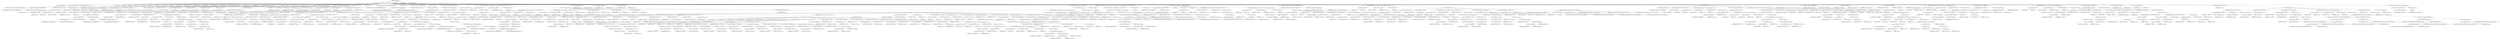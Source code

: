 digraph "sendMTFValues" {  
"1812" [label = <(METHOD,sendMTFValues)<SUB>603</SUB>> ]
"57" [label = <(PARAM,this)<SUB>603</SUB>> ]
"1813" [label = <(BLOCK,&lt;empty&gt;,&lt;empty&gt;)<SUB>603</SUB>> ]
"1814" [label = <(LOCAL,char[][] len: char[][])> ]
"1815" [label = <(&lt;operator&gt;.assignment,char[][] len = new char[N_GROUPS][MAX_ALPHA_SIZE])<SUB>604</SUB>> ]
"1816" [label = <(IDENTIFIER,len,char[][] len = new char[N_GROUPS][MAX_ALPHA_SIZE])<SUB>604</SUB>> ]
"1817" [label = <(&lt;operator&gt;.alloc,new char[N_GROUPS][MAX_ALPHA_SIZE])> ]
"1818" [label = <(IDENTIFIER,N_GROUPS,new char[N_GROUPS][MAX_ALPHA_SIZE])<SUB>604</SUB>> ]
"1819" [label = <(IDENTIFIER,MAX_ALPHA_SIZE,new char[N_GROUPS][MAX_ALPHA_SIZE])<SUB>604</SUB>> ]
"1820" [label = <(LOCAL,int v: int)> ]
"1821" [label = <(LOCAL,int t: int)> ]
"1822" [label = <(LOCAL,int i: int)> ]
"1823" [label = <(LOCAL,int j: int)> ]
"1824" [label = <(LOCAL,int gs: int)> ]
"1825" [label = <(LOCAL,int ge: int)> ]
"1826" [label = <(LOCAL,int totc: int)> ]
"1827" [label = <(LOCAL,int bt: int)> ]
"1828" [label = <(LOCAL,int bc: int)> ]
"1829" [label = <(LOCAL,int iter: int)> ]
"1830" [label = <(LOCAL,int nSelectors: int)> ]
"1831" [label = <(LOCAL,int alphaSize: int)> ]
"1832" [label = <(LOCAL,int minLen: int)> ]
"1833" [label = <(LOCAL,int maxLen: int)> ]
"1834" [label = <(LOCAL,int selCtr: int)> ]
"1835" [label = <(&lt;operator&gt;.assignment,int nSelectors = 0)<SUB>607</SUB>> ]
"1836" [label = <(IDENTIFIER,nSelectors,int nSelectors = 0)<SUB>607</SUB>> ]
"1837" [label = <(LITERAL,0,int nSelectors = 0)<SUB>607</SUB>> ]
"1838" [label = <(LOCAL,int nGroups: int)> ]
"1839" [label = <(LOCAL,int nBytes: int)> ]
"1840" [label = <(&lt;operator&gt;.assignment,alphaSize = nInUse + 2)<SUB>610</SUB>> ]
"1841" [label = <(IDENTIFIER,alphaSize,alphaSize = nInUse + 2)<SUB>610</SUB>> ]
"1842" [label = <(&lt;operator&gt;.addition,nInUse + 2)<SUB>610</SUB>> ]
"1843" [label = <(&lt;operator&gt;.fieldAccess,this.nInUse)<SUB>610</SUB>> ]
"1844" [label = <(IDENTIFIER,this,nInUse + 2)<SUB>610</SUB>> ]
"1845" [label = <(FIELD_IDENTIFIER,nInUse,nInUse)<SUB>610</SUB>> ]
"1846" [label = <(LITERAL,2,nInUse + 2)<SUB>610</SUB>> ]
"1847" [label = <(CONTROL_STRUCTURE,for (t = 0; Some(t &lt; N_GROUPS); t++),for (t = 0; Some(t &lt; N_GROUPS); t++))<SUB>611</SUB>> ]
"1848" [label = <(&lt;operator&gt;.assignment,t = 0)<SUB>611</SUB>> ]
"1849" [label = <(IDENTIFIER,t,t = 0)<SUB>611</SUB>> ]
"1850" [label = <(LITERAL,0,t = 0)<SUB>611</SUB>> ]
"1851" [label = <(&lt;operator&gt;.lessThan,t &lt; N_GROUPS)<SUB>611</SUB>> ]
"1852" [label = <(IDENTIFIER,t,t &lt; N_GROUPS)<SUB>611</SUB>> ]
"1853" [label = <(IDENTIFIER,N_GROUPS,t &lt; N_GROUPS)<SUB>611</SUB>> ]
"1854" [label = <(&lt;operator&gt;.postIncrement,t++)<SUB>611</SUB>> ]
"1855" [label = <(IDENTIFIER,t,t++)<SUB>611</SUB>> ]
"1856" [label = <(BLOCK,&lt;empty&gt;,&lt;empty&gt;)<SUB>611</SUB>> ]
"1857" [label = <(CONTROL_STRUCTURE,for (v = 0; Some(v &lt; alphaSize); v++),for (v = 0; Some(v &lt; alphaSize); v++))<SUB>612</SUB>> ]
"1858" [label = <(&lt;operator&gt;.assignment,v = 0)<SUB>612</SUB>> ]
"1859" [label = <(IDENTIFIER,v,v = 0)<SUB>612</SUB>> ]
"1860" [label = <(LITERAL,0,v = 0)<SUB>612</SUB>> ]
"1861" [label = <(&lt;operator&gt;.lessThan,v &lt; alphaSize)<SUB>612</SUB>> ]
"1862" [label = <(IDENTIFIER,v,v &lt; alphaSize)<SUB>612</SUB>> ]
"1863" [label = <(IDENTIFIER,alphaSize,v &lt; alphaSize)<SUB>612</SUB>> ]
"1864" [label = <(&lt;operator&gt;.postIncrement,v++)<SUB>612</SUB>> ]
"1865" [label = <(IDENTIFIER,v,v++)<SUB>612</SUB>> ]
"1866" [label = <(BLOCK,&lt;empty&gt;,&lt;empty&gt;)<SUB>612</SUB>> ]
"1867" [label = <(&lt;operator&gt;.assignment,len[t][v] = (char) GREATER_ICOST)<SUB>613</SUB>> ]
"1868" [label = <(&lt;operator&gt;.indexAccess,len[t][v])<SUB>613</SUB>> ]
"1869" [label = <(&lt;operator&gt;.indexAccess,len[t])<SUB>613</SUB>> ]
"1870" [label = <(IDENTIFIER,len,len[t][v] = (char) GREATER_ICOST)<SUB>613</SUB>> ]
"1871" [label = <(IDENTIFIER,t,len[t][v] = (char) GREATER_ICOST)<SUB>613</SUB>> ]
"1872" [label = <(IDENTIFIER,v,len[t][v] = (char) GREATER_ICOST)<SUB>613</SUB>> ]
"1873" [label = <(&lt;operator&gt;.cast,(char) GREATER_ICOST)<SUB>613</SUB>> ]
"1874" [label = <(TYPE_REF,char,char)<SUB>613</SUB>> ]
"1875" [label = <(&lt;operator&gt;.fieldAccess,CBZip2OutputStream.GREATER_ICOST)<SUB>613</SUB>> ]
"1876" [label = <(IDENTIFIER,CBZip2OutputStream,(char) GREATER_ICOST)<SUB>613</SUB>> ]
"1877" [label = <(FIELD_IDENTIFIER,GREATER_ICOST,GREATER_ICOST)<SUB>613</SUB>> ]
"1878" [label = <(CONTROL_STRUCTURE,if (nMTF &lt;= 0),if (nMTF &lt;= 0))<SUB>618</SUB>> ]
"1879" [label = <(&lt;operator&gt;.lessEqualsThan,nMTF &lt;= 0)<SUB>618</SUB>> ]
"1880" [label = <(&lt;operator&gt;.fieldAccess,this.nMTF)<SUB>618</SUB>> ]
"1881" [label = <(IDENTIFIER,this,nMTF &lt;= 0)<SUB>618</SUB>> ]
"1882" [label = <(FIELD_IDENTIFIER,nMTF,nMTF)<SUB>618</SUB>> ]
"1883" [label = <(LITERAL,0,nMTF &lt;= 0)<SUB>618</SUB>> ]
"1884" [label = <(BLOCK,&lt;empty&gt;,&lt;empty&gt;)<SUB>618</SUB>> ]
"1885" [label = <(panic,panic())<SUB>619</SUB>> ]
"1886" [label = <(CONTROL_STRUCTURE,if (nMTF &lt; 200),if (nMTF &lt; 200))<SUB>622</SUB>> ]
"1887" [label = <(&lt;operator&gt;.lessThan,nMTF &lt; 200)<SUB>622</SUB>> ]
"1888" [label = <(&lt;operator&gt;.fieldAccess,this.nMTF)<SUB>622</SUB>> ]
"1889" [label = <(IDENTIFIER,this,nMTF &lt; 200)<SUB>622</SUB>> ]
"1890" [label = <(FIELD_IDENTIFIER,nMTF,nMTF)<SUB>622</SUB>> ]
"1891" [label = <(LITERAL,200,nMTF &lt; 200)<SUB>622</SUB>> ]
"1892" [label = <(BLOCK,&lt;empty&gt;,&lt;empty&gt;)<SUB>622</SUB>> ]
"1893" [label = <(&lt;operator&gt;.assignment,nGroups = 2)<SUB>623</SUB>> ]
"1894" [label = <(IDENTIFIER,nGroups,nGroups = 2)<SUB>623</SUB>> ]
"1895" [label = <(LITERAL,2,nGroups = 2)<SUB>623</SUB>> ]
"1896" [label = <(CONTROL_STRUCTURE,else,else)<SUB>624</SUB>> ]
"1897" [label = <(CONTROL_STRUCTURE,if (nMTF &lt; 600),if (nMTF &lt; 600))<SUB>624</SUB>> ]
"1898" [label = <(&lt;operator&gt;.lessThan,nMTF &lt; 600)<SUB>624</SUB>> ]
"1899" [label = <(&lt;operator&gt;.fieldAccess,this.nMTF)<SUB>624</SUB>> ]
"1900" [label = <(IDENTIFIER,this,nMTF &lt; 600)<SUB>624</SUB>> ]
"1901" [label = <(FIELD_IDENTIFIER,nMTF,nMTF)<SUB>624</SUB>> ]
"1902" [label = <(LITERAL,600,nMTF &lt; 600)<SUB>624</SUB>> ]
"1903" [label = <(BLOCK,&lt;empty&gt;,&lt;empty&gt;)<SUB>624</SUB>> ]
"1904" [label = <(&lt;operator&gt;.assignment,nGroups = 3)<SUB>625</SUB>> ]
"1905" [label = <(IDENTIFIER,nGroups,nGroups = 3)<SUB>625</SUB>> ]
"1906" [label = <(LITERAL,3,nGroups = 3)<SUB>625</SUB>> ]
"1907" [label = <(CONTROL_STRUCTURE,else,else)<SUB>626</SUB>> ]
"1908" [label = <(CONTROL_STRUCTURE,if (nMTF &lt; 1200),if (nMTF &lt; 1200))<SUB>626</SUB>> ]
"1909" [label = <(&lt;operator&gt;.lessThan,nMTF &lt; 1200)<SUB>626</SUB>> ]
"1910" [label = <(&lt;operator&gt;.fieldAccess,this.nMTF)<SUB>626</SUB>> ]
"1911" [label = <(IDENTIFIER,this,nMTF &lt; 1200)<SUB>626</SUB>> ]
"1912" [label = <(FIELD_IDENTIFIER,nMTF,nMTF)<SUB>626</SUB>> ]
"1913" [label = <(LITERAL,1200,nMTF &lt; 1200)<SUB>626</SUB>> ]
"1914" [label = <(BLOCK,&lt;empty&gt;,&lt;empty&gt;)<SUB>626</SUB>> ]
"1915" [label = <(&lt;operator&gt;.assignment,nGroups = 4)<SUB>627</SUB>> ]
"1916" [label = <(IDENTIFIER,nGroups,nGroups = 4)<SUB>627</SUB>> ]
"1917" [label = <(LITERAL,4,nGroups = 4)<SUB>627</SUB>> ]
"1918" [label = <(CONTROL_STRUCTURE,else,else)<SUB>628</SUB>> ]
"1919" [label = <(CONTROL_STRUCTURE,if (nMTF &lt; 2400),if (nMTF &lt; 2400))<SUB>628</SUB>> ]
"1920" [label = <(&lt;operator&gt;.lessThan,nMTF &lt; 2400)<SUB>628</SUB>> ]
"1921" [label = <(&lt;operator&gt;.fieldAccess,this.nMTF)<SUB>628</SUB>> ]
"1922" [label = <(IDENTIFIER,this,nMTF &lt; 2400)<SUB>628</SUB>> ]
"1923" [label = <(FIELD_IDENTIFIER,nMTF,nMTF)<SUB>628</SUB>> ]
"1924" [label = <(LITERAL,2400,nMTF &lt; 2400)<SUB>628</SUB>> ]
"1925" [label = <(BLOCK,&lt;empty&gt;,&lt;empty&gt;)<SUB>628</SUB>> ]
"1926" [label = <(&lt;operator&gt;.assignment,nGroups = 5)<SUB>629</SUB>> ]
"1927" [label = <(IDENTIFIER,nGroups,nGroups = 5)<SUB>629</SUB>> ]
"1928" [label = <(LITERAL,5,nGroups = 5)<SUB>629</SUB>> ]
"1929" [label = <(CONTROL_STRUCTURE,else,else)<SUB>630</SUB>> ]
"1930" [label = <(BLOCK,&lt;empty&gt;,&lt;empty&gt;)<SUB>630</SUB>> ]
"1931" [label = <(&lt;operator&gt;.assignment,nGroups = 6)<SUB>631</SUB>> ]
"1932" [label = <(IDENTIFIER,nGroups,nGroups = 6)<SUB>631</SUB>> ]
"1933" [label = <(LITERAL,6,nGroups = 6)<SUB>631</SUB>> ]
"1934" [label = <(BLOCK,&lt;empty&gt;,&lt;empty&gt;)<SUB>634</SUB>> ]
"1935" [label = <(LOCAL,int nPart: int)> ]
"1936" [label = <(LOCAL,int remF: int)> ]
"1937" [label = <(LOCAL,int tFreq: int)> ]
"1938" [label = <(LOCAL,int aFreq: int)> ]
"1939" [label = <(&lt;operator&gt;.assignment,nPart = nGroups)<SUB>637</SUB>> ]
"1940" [label = <(IDENTIFIER,nPart,nPart = nGroups)<SUB>637</SUB>> ]
"1941" [label = <(IDENTIFIER,nGroups,nPart = nGroups)<SUB>637</SUB>> ]
"1942" [label = <(&lt;operator&gt;.assignment,remF = this.nMTF)<SUB>638</SUB>> ]
"1943" [label = <(IDENTIFIER,remF,remF = this.nMTF)<SUB>638</SUB>> ]
"1944" [label = <(&lt;operator&gt;.fieldAccess,this.nMTF)<SUB>638</SUB>> ]
"1945" [label = <(IDENTIFIER,this,remF = this.nMTF)<SUB>638</SUB>> ]
"1946" [label = <(FIELD_IDENTIFIER,nMTF,nMTF)<SUB>638</SUB>> ]
"1947" [label = <(&lt;operator&gt;.assignment,gs = 0)<SUB>639</SUB>> ]
"1948" [label = <(IDENTIFIER,gs,gs = 0)<SUB>639</SUB>> ]
"1949" [label = <(LITERAL,0,gs = 0)<SUB>639</SUB>> ]
"1950" [label = <(CONTROL_STRUCTURE,while (nPart &gt; 0),while (nPart &gt; 0))<SUB>640</SUB>> ]
"1951" [label = <(&lt;operator&gt;.greaterThan,nPart &gt; 0)<SUB>640</SUB>> ]
"1952" [label = <(IDENTIFIER,nPart,nPart &gt; 0)<SUB>640</SUB>> ]
"1953" [label = <(LITERAL,0,nPart &gt; 0)<SUB>640</SUB>> ]
"1954" [label = <(BLOCK,&lt;empty&gt;,&lt;empty&gt;)<SUB>640</SUB>> ]
"1955" [label = <(&lt;operator&gt;.assignment,tFreq = remF / nPart)<SUB>641</SUB>> ]
"1956" [label = <(IDENTIFIER,tFreq,tFreq = remF / nPart)<SUB>641</SUB>> ]
"1957" [label = <(&lt;operator&gt;.division,remF / nPart)<SUB>641</SUB>> ]
"1958" [label = <(IDENTIFIER,remF,remF / nPart)<SUB>641</SUB>> ]
"1959" [label = <(IDENTIFIER,nPart,remF / nPart)<SUB>641</SUB>> ]
"1960" [label = <(&lt;operator&gt;.assignment,ge = gs - 1)<SUB>642</SUB>> ]
"1961" [label = <(IDENTIFIER,ge,ge = gs - 1)<SUB>642</SUB>> ]
"1962" [label = <(&lt;operator&gt;.subtraction,gs - 1)<SUB>642</SUB>> ]
"1963" [label = <(IDENTIFIER,gs,gs - 1)<SUB>642</SUB>> ]
"1964" [label = <(LITERAL,1,gs - 1)<SUB>642</SUB>> ]
"1965" [label = <(&lt;operator&gt;.assignment,aFreq = 0)<SUB>643</SUB>> ]
"1966" [label = <(IDENTIFIER,aFreq,aFreq = 0)<SUB>643</SUB>> ]
"1967" [label = <(LITERAL,0,aFreq = 0)<SUB>643</SUB>> ]
"1968" [label = <(CONTROL_STRUCTURE,while (aFreq &lt; tFreq &amp;&amp; ge &lt; alphaSize - 1),while (aFreq &lt; tFreq &amp;&amp; ge &lt; alphaSize - 1))<SUB>644</SUB>> ]
"1969" [label = <(&lt;operator&gt;.logicalAnd,aFreq &lt; tFreq &amp;&amp; ge &lt; alphaSize - 1)<SUB>644</SUB>> ]
"1970" [label = <(&lt;operator&gt;.lessThan,aFreq &lt; tFreq)<SUB>644</SUB>> ]
"1971" [label = <(IDENTIFIER,aFreq,aFreq &lt; tFreq)<SUB>644</SUB>> ]
"1972" [label = <(IDENTIFIER,tFreq,aFreq &lt; tFreq)<SUB>644</SUB>> ]
"1973" [label = <(&lt;operator&gt;.lessThan,ge &lt; alphaSize - 1)<SUB>644</SUB>> ]
"1974" [label = <(IDENTIFIER,ge,ge &lt; alphaSize - 1)<SUB>644</SUB>> ]
"1975" [label = <(&lt;operator&gt;.subtraction,alphaSize - 1)<SUB>644</SUB>> ]
"1976" [label = <(IDENTIFIER,alphaSize,alphaSize - 1)<SUB>644</SUB>> ]
"1977" [label = <(LITERAL,1,alphaSize - 1)<SUB>644</SUB>> ]
"1978" [label = <(BLOCK,&lt;empty&gt;,&lt;empty&gt;)<SUB>644</SUB>> ]
"1979" [label = <(&lt;operator&gt;.postIncrement,ge++)<SUB>645</SUB>> ]
"1980" [label = <(IDENTIFIER,ge,ge++)<SUB>645</SUB>> ]
"1981" [label = <(&lt;operator&gt;.assignmentPlus,aFreq += mtfFreq[ge])<SUB>646</SUB>> ]
"1982" [label = <(IDENTIFIER,aFreq,aFreq += mtfFreq[ge])<SUB>646</SUB>> ]
"1983" [label = <(&lt;operator&gt;.indexAccess,mtfFreq[ge])<SUB>646</SUB>> ]
"1984" [label = <(&lt;operator&gt;.fieldAccess,this.mtfFreq)<SUB>646</SUB>> ]
"1985" [label = <(IDENTIFIER,this,aFreq += mtfFreq[ge])<SUB>646</SUB>> ]
"1986" [label = <(FIELD_IDENTIFIER,mtfFreq,mtfFreq)<SUB>646</SUB>> ]
"1987" [label = <(IDENTIFIER,ge,aFreq += mtfFreq[ge])<SUB>646</SUB>> ]
"1988" [label = <(CONTROL_STRUCTURE,if (ge &gt; gs &amp;&amp; nPart != nGroups &amp;&amp; nPart != 1 &amp;&amp; ((nGroups - nPart) % 2 == 1)),if (ge &gt; gs &amp;&amp; nPart != nGroups &amp;&amp; nPart != 1 &amp;&amp; ((nGroups - nPart) % 2 == 1)))<SUB>649</SUB>> ]
"1989" [label = <(&lt;operator&gt;.logicalAnd,ge &gt; gs &amp;&amp; nPart != nGroups &amp;&amp; nPart != 1 &amp;&amp; ((nGroups - nPart) % 2 == 1))<SUB>649</SUB>> ]
"1990" [label = <(&lt;operator&gt;.logicalAnd,ge &gt; gs &amp;&amp; nPart != nGroups &amp;&amp; nPart != 1)<SUB>649</SUB>> ]
"1991" [label = <(&lt;operator&gt;.logicalAnd,ge &gt; gs &amp;&amp; nPart != nGroups)<SUB>649</SUB>> ]
"1992" [label = <(&lt;operator&gt;.greaterThan,ge &gt; gs)<SUB>649</SUB>> ]
"1993" [label = <(IDENTIFIER,ge,ge &gt; gs)<SUB>649</SUB>> ]
"1994" [label = <(IDENTIFIER,gs,ge &gt; gs)<SUB>649</SUB>> ]
"1995" [label = <(&lt;operator&gt;.notEquals,nPart != nGroups)<SUB>649</SUB>> ]
"1996" [label = <(IDENTIFIER,nPart,nPart != nGroups)<SUB>649</SUB>> ]
"1997" [label = <(IDENTIFIER,nGroups,nPart != nGroups)<SUB>649</SUB>> ]
"1998" [label = <(&lt;operator&gt;.notEquals,nPart != 1)<SUB>649</SUB>> ]
"1999" [label = <(IDENTIFIER,nPart,nPart != 1)<SUB>649</SUB>> ]
"2000" [label = <(LITERAL,1,nPart != 1)<SUB>649</SUB>> ]
"2001" [label = <(&lt;operator&gt;.equals,(nGroups - nPart) % 2 == 1)<SUB>650</SUB>> ]
"2002" [label = <(&lt;operator&gt;.modulo,(nGroups - nPart) % 2)<SUB>650</SUB>> ]
"2003" [label = <(&lt;operator&gt;.subtraction,nGroups - nPart)<SUB>650</SUB>> ]
"2004" [label = <(IDENTIFIER,nGroups,nGroups - nPart)<SUB>650</SUB>> ]
"2005" [label = <(IDENTIFIER,nPart,nGroups - nPart)<SUB>650</SUB>> ]
"2006" [label = <(LITERAL,2,(nGroups - nPart) % 2)<SUB>650</SUB>> ]
"2007" [label = <(LITERAL,1,(nGroups - nPart) % 2 == 1)<SUB>650</SUB>> ]
"2008" [label = <(BLOCK,&lt;empty&gt;,&lt;empty&gt;)<SUB>650</SUB>> ]
"2009" [label = <(&lt;operator&gt;.assignmentMinus,aFreq -= mtfFreq[ge])<SUB>651</SUB>> ]
"2010" [label = <(IDENTIFIER,aFreq,aFreq -= mtfFreq[ge])<SUB>651</SUB>> ]
"2011" [label = <(&lt;operator&gt;.indexAccess,mtfFreq[ge])<SUB>651</SUB>> ]
"2012" [label = <(&lt;operator&gt;.fieldAccess,this.mtfFreq)<SUB>651</SUB>> ]
"2013" [label = <(IDENTIFIER,this,aFreq -= mtfFreq[ge])<SUB>651</SUB>> ]
"2014" [label = <(FIELD_IDENTIFIER,mtfFreq,mtfFreq)<SUB>651</SUB>> ]
"2015" [label = <(IDENTIFIER,ge,aFreq -= mtfFreq[ge])<SUB>651</SUB>> ]
"2016" [label = <(&lt;operator&gt;.postDecrement,ge--)<SUB>652</SUB>> ]
"2017" [label = <(IDENTIFIER,ge,ge--)<SUB>652</SUB>> ]
"2018" [label = <(CONTROL_STRUCTURE,for (v = 0; Some(v &lt; alphaSize); v++),for (v = 0; Some(v &lt; alphaSize); v++))<SUB>655</SUB>> ]
"2019" [label = <(&lt;operator&gt;.assignment,v = 0)<SUB>655</SUB>> ]
"2020" [label = <(IDENTIFIER,v,v = 0)<SUB>655</SUB>> ]
"2021" [label = <(LITERAL,0,v = 0)<SUB>655</SUB>> ]
"2022" [label = <(&lt;operator&gt;.lessThan,v &lt; alphaSize)<SUB>655</SUB>> ]
"2023" [label = <(IDENTIFIER,v,v &lt; alphaSize)<SUB>655</SUB>> ]
"2024" [label = <(IDENTIFIER,alphaSize,v &lt; alphaSize)<SUB>655</SUB>> ]
"2025" [label = <(&lt;operator&gt;.postIncrement,v++)<SUB>655</SUB>> ]
"2026" [label = <(IDENTIFIER,v,v++)<SUB>655</SUB>> ]
"2027" [label = <(BLOCK,&lt;empty&gt;,&lt;empty&gt;)<SUB>655</SUB>> ]
"2028" [label = <(CONTROL_STRUCTURE,if (v &gt;= gs &amp;&amp; v &lt;= ge),if (v &gt;= gs &amp;&amp; v &lt;= ge))<SUB>656</SUB>> ]
"2029" [label = <(&lt;operator&gt;.logicalAnd,v &gt;= gs &amp;&amp; v &lt;= ge)<SUB>656</SUB>> ]
"2030" [label = <(&lt;operator&gt;.greaterEqualsThan,v &gt;= gs)<SUB>656</SUB>> ]
"2031" [label = <(IDENTIFIER,v,v &gt;= gs)<SUB>656</SUB>> ]
"2032" [label = <(IDENTIFIER,gs,v &gt;= gs)<SUB>656</SUB>> ]
"2033" [label = <(&lt;operator&gt;.lessEqualsThan,v &lt;= ge)<SUB>656</SUB>> ]
"2034" [label = <(IDENTIFIER,v,v &lt;= ge)<SUB>656</SUB>> ]
"2035" [label = <(IDENTIFIER,ge,v &lt;= ge)<SUB>656</SUB>> ]
"2036" [label = <(BLOCK,&lt;empty&gt;,&lt;empty&gt;)<SUB>656</SUB>> ]
"2037" [label = <(&lt;operator&gt;.assignment,len[nPart - 1][v] = (char) LESSER_ICOST)<SUB>657</SUB>> ]
"2038" [label = <(&lt;operator&gt;.indexAccess,len[nPart - 1][v])<SUB>657</SUB>> ]
"2039" [label = <(&lt;operator&gt;.indexAccess,len[nPart - 1])<SUB>657</SUB>> ]
"2040" [label = <(IDENTIFIER,len,len[nPart - 1][v] = (char) LESSER_ICOST)<SUB>657</SUB>> ]
"2041" [label = <(&lt;operator&gt;.subtraction,nPart - 1)<SUB>657</SUB>> ]
"2042" [label = <(IDENTIFIER,nPart,nPart - 1)<SUB>657</SUB>> ]
"2043" [label = <(LITERAL,1,nPart - 1)<SUB>657</SUB>> ]
"2044" [label = <(IDENTIFIER,v,len[nPart - 1][v] = (char) LESSER_ICOST)<SUB>657</SUB>> ]
"2045" [label = <(&lt;operator&gt;.cast,(char) LESSER_ICOST)<SUB>657</SUB>> ]
"2046" [label = <(TYPE_REF,char,char)<SUB>657</SUB>> ]
"2047" [label = <(&lt;operator&gt;.fieldAccess,CBZip2OutputStream.LESSER_ICOST)<SUB>657</SUB>> ]
"2048" [label = <(IDENTIFIER,CBZip2OutputStream,(char) LESSER_ICOST)<SUB>657</SUB>> ]
"2049" [label = <(FIELD_IDENTIFIER,LESSER_ICOST,LESSER_ICOST)<SUB>657</SUB>> ]
"2050" [label = <(CONTROL_STRUCTURE,else,else)<SUB>658</SUB>> ]
"2051" [label = <(BLOCK,&lt;empty&gt;,&lt;empty&gt;)<SUB>658</SUB>> ]
"2052" [label = <(&lt;operator&gt;.assignment,len[nPart - 1][v] = (char) GREATER_ICOST)<SUB>659</SUB>> ]
"2053" [label = <(&lt;operator&gt;.indexAccess,len[nPart - 1][v])<SUB>659</SUB>> ]
"2054" [label = <(&lt;operator&gt;.indexAccess,len[nPart - 1])<SUB>659</SUB>> ]
"2055" [label = <(IDENTIFIER,len,len[nPart - 1][v] = (char) GREATER_ICOST)<SUB>659</SUB>> ]
"2056" [label = <(&lt;operator&gt;.subtraction,nPart - 1)<SUB>659</SUB>> ]
"2057" [label = <(IDENTIFIER,nPart,nPart - 1)<SUB>659</SUB>> ]
"2058" [label = <(LITERAL,1,nPart - 1)<SUB>659</SUB>> ]
"2059" [label = <(IDENTIFIER,v,len[nPart - 1][v] = (char) GREATER_ICOST)<SUB>659</SUB>> ]
"2060" [label = <(&lt;operator&gt;.cast,(char) GREATER_ICOST)<SUB>659</SUB>> ]
"2061" [label = <(TYPE_REF,char,char)<SUB>659</SUB>> ]
"2062" [label = <(&lt;operator&gt;.fieldAccess,CBZip2OutputStream.GREATER_ICOST)<SUB>659</SUB>> ]
"2063" [label = <(IDENTIFIER,CBZip2OutputStream,(char) GREATER_ICOST)<SUB>659</SUB>> ]
"2064" [label = <(FIELD_IDENTIFIER,GREATER_ICOST,GREATER_ICOST)<SUB>659</SUB>> ]
"2065" [label = <(&lt;operator&gt;.postDecrement,nPart--)<SUB>663</SUB>> ]
"2066" [label = <(IDENTIFIER,nPart,nPart--)<SUB>663</SUB>> ]
"2067" [label = <(&lt;operator&gt;.assignment,gs = ge + 1)<SUB>664</SUB>> ]
"2068" [label = <(IDENTIFIER,gs,gs = ge + 1)<SUB>664</SUB>> ]
"2069" [label = <(&lt;operator&gt;.addition,ge + 1)<SUB>664</SUB>> ]
"2070" [label = <(IDENTIFIER,ge,ge + 1)<SUB>664</SUB>> ]
"2071" [label = <(LITERAL,1,ge + 1)<SUB>664</SUB>> ]
"2072" [label = <(&lt;operator&gt;.assignmentMinus,remF -= aFreq)<SUB>665</SUB>> ]
"2073" [label = <(IDENTIFIER,remF,remF -= aFreq)<SUB>665</SUB>> ]
"2074" [label = <(IDENTIFIER,aFreq,remF -= aFreq)<SUB>665</SUB>> ]
"2075" [label = <(LOCAL,int[][] rfreq: int[][])> ]
"2076" [label = <(&lt;operator&gt;.assignment,int[][] rfreq = new int[N_GROUPS][MAX_ALPHA_SIZE])<SUB>669</SUB>> ]
"2077" [label = <(IDENTIFIER,rfreq,int[][] rfreq = new int[N_GROUPS][MAX_ALPHA_SIZE])<SUB>669</SUB>> ]
"2078" [label = <(&lt;operator&gt;.alloc,new int[N_GROUPS][MAX_ALPHA_SIZE])> ]
"2079" [label = <(IDENTIFIER,N_GROUPS,new int[N_GROUPS][MAX_ALPHA_SIZE])<SUB>669</SUB>> ]
"2080" [label = <(IDENTIFIER,MAX_ALPHA_SIZE,new int[N_GROUPS][MAX_ALPHA_SIZE])<SUB>669</SUB>> ]
"2081" [label = <(LOCAL,int[] fave: int[])> ]
"2082" [label = <(&lt;operator&gt;.assignment,int[] fave = new int[N_GROUPS])<SUB>670</SUB>> ]
"2083" [label = <(IDENTIFIER,fave,int[] fave = new int[N_GROUPS])<SUB>670</SUB>> ]
"2084" [label = <(&lt;operator&gt;.alloc,new int[N_GROUPS])> ]
"2085" [label = <(IDENTIFIER,N_GROUPS,new int[N_GROUPS])<SUB>670</SUB>> ]
"2086" [label = <(LOCAL,short[] cost: short[])> ]
"2087" [label = <(&lt;operator&gt;.assignment,short[] cost = new short[N_GROUPS])<SUB>671</SUB>> ]
"2088" [label = <(IDENTIFIER,cost,short[] cost = new short[N_GROUPS])<SUB>671</SUB>> ]
"2089" [label = <(&lt;operator&gt;.alloc,new short[N_GROUPS])> ]
"2090" [label = <(IDENTIFIER,N_GROUPS,new short[N_GROUPS])<SUB>671</SUB>> ]
"2091" [label = <(CONTROL_STRUCTURE,for (iter = 0; Some(iter &lt; N_ITERS); iter++),for (iter = 0; Some(iter &lt; N_ITERS); iter++))<SUB>675</SUB>> ]
"2092" [label = <(&lt;operator&gt;.assignment,iter = 0)<SUB>675</SUB>> ]
"2093" [label = <(IDENTIFIER,iter,iter = 0)<SUB>675</SUB>> ]
"2094" [label = <(LITERAL,0,iter = 0)<SUB>675</SUB>> ]
"2095" [label = <(&lt;operator&gt;.lessThan,iter &lt; N_ITERS)<SUB>675</SUB>> ]
"2096" [label = <(IDENTIFIER,iter,iter &lt; N_ITERS)<SUB>675</SUB>> ]
"2097" [label = <(IDENTIFIER,N_ITERS,iter &lt; N_ITERS)<SUB>675</SUB>> ]
"2098" [label = <(&lt;operator&gt;.postIncrement,iter++)<SUB>675</SUB>> ]
"2099" [label = <(IDENTIFIER,iter,iter++)<SUB>675</SUB>> ]
"2100" [label = <(BLOCK,&lt;empty&gt;,&lt;empty&gt;)<SUB>675</SUB>> ]
"2101" [label = <(CONTROL_STRUCTURE,for (t = 0; Some(t &lt; nGroups); t++),for (t = 0; Some(t &lt; nGroups); t++))<SUB>676</SUB>> ]
"2102" [label = <(&lt;operator&gt;.assignment,t = 0)<SUB>676</SUB>> ]
"2103" [label = <(IDENTIFIER,t,t = 0)<SUB>676</SUB>> ]
"2104" [label = <(LITERAL,0,t = 0)<SUB>676</SUB>> ]
"2105" [label = <(&lt;operator&gt;.lessThan,t &lt; nGroups)<SUB>676</SUB>> ]
"2106" [label = <(IDENTIFIER,t,t &lt; nGroups)<SUB>676</SUB>> ]
"2107" [label = <(IDENTIFIER,nGroups,t &lt; nGroups)<SUB>676</SUB>> ]
"2108" [label = <(&lt;operator&gt;.postIncrement,t++)<SUB>676</SUB>> ]
"2109" [label = <(IDENTIFIER,t,t++)<SUB>676</SUB>> ]
"2110" [label = <(BLOCK,&lt;empty&gt;,&lt;empty&gt;)<SUB>676</SUB>> ]
"2111" [label = <(&lt;operator&gt;.assignment,fave[t] = 0)<SUB>677</SUB>> ]
"2112" [label = <(&lt;operator&gt;.indexAccess,fave[t])<SUB>677</SUB>> ]
"2113" [label = <(IDENTIFIER,fave,fave[t] = 0)<SUB>677</SUB>> ]
"2114" [label = <(IDENTIFIER,t,fave[t] = 0)<SUB>677</SUB>> ]
"2115" [label = <(LITERAL,0,fave[t] = 0)<SUB>677</SUB>> ]
"2116" [label = <(CONTROL_STRUCTURE,for (t = 0; Some(t &lt; nGroups); t++),for (t = 0; Some(t &lt; nGroups); t++))<SUB>680</SUB>> ]
"2117" [label = <(&lt;operator&gt;.assignment,t = 0)<SUB>680</SUB>> ]
"2118" [label = <(IDENTIFIER,t,t = 0)<SUB>680</SUB>> ]
"2119" [label = <(LITERAL,0,t = 0)<SUB>680</SUB>> ]
"2120" [label = <(&lt;operator&gt;.lessThan,t &lt; nGroups)<SUB>680</SUB>> ]
"2121" [label = <(IDENTIFIER,t,t &lt; nGroups)<SUB>680</SUB>> ]
"2122" [label = <(IDENTIFIER,nGroups,t &lt; nGroups)<SUB>680</SUB>> ]
"2123" [label = <(&lt;operator&gt;.postIncrement,t++)<SUB>680</SUB>> ]
"2124" [label = <(IDENTIFIER,t,t++)<SUB>680</SUB>> ]
"2125" [label = <(BLOCK,&lt;empty&gt;,&lt;empty&gt;)<SUB>680</SUB>> ]
"2126" [label = <(CONTROL_STRUCTURE,for (v = 0; Some(v &lt; alphaSize); v++),for (v = 0; Some(v &lt; alphaSize); v++))<SUB>681</SUB>> ]
"2127" [label = <(&lt;operator&gt;.assignment,v = 0)<SUB>681</SUB>> ]
"2128" [label = <(IDENTIFIER,v,v = 0)<SUB>681</SUB>> ]
"2129" [label = <(LITERAL,0,v = 0)<SUB>681</SUB>> ]
"2130" [label = <(&lt;operator&gt;.lessThan,v &lt; alphaSize)<SUB>681</SUB>> ]
"2131" [label = <(IDENTIFIER,v,v &lt; alphaSize)<SUB>681</SUB>> ]
"2132" [label = <(IDENTIFIER,alphaSize,v &lt; alphaSize)<SUB>681</SUB>> ]
"2133" [label = <(&lt;operator&gt;.postIncrement,v++)<SUB>681</SUB>> ]
"2134" [label = <(IDENTIFIER,v,v++)<SUB>681</SUB>> ]
"2135" [label = <(BLOCK,&lt;empty&gt;,&lt;empty&gt;)<SUB>681</SUB>> ]
"2136" [label = <(&lt;operator&gt;.assignment,rfreq[t][v] = 0)<SUB>682</SUB>> ]
"2137" [label = <(&lt;operator&gt;.indexAccess,rfreq[t][v])<SUB>682</SUB>> ]
"2138" [label = <(&lt;operator&gt;.indexAccess,rfreq[t])<SUB>682</SUB>> ]
"2139" [label = <(IDENTIFIER,rfreq,rfreq[t][v] = 0)<SUB>682</SUB>> ]
"2140" [label = <(IDENTIFIER,t,rfreq[t][v] = 0)<SUB>682</SUB>> ]
"2141" [label = <(IDENTIFIER,v,rfreq[t][v] = 0)<SUB>682</SUB>> ]
"2142" [label = <(LITERAL,0,rfreq[t][v] = 0)<SUB>682</SUB>> ]
"2143" [label = <(&lt;operator&gt;.assignment,nSelectors = 0)<SUB>686</SUB>> ]
"2144" [label = <(IDENTIFIER,nSelectors,nSelectors = 0)<SUB>686</SUB>> ]
"2145" [label = <(LITERAL,0,nSelectors = 0)<SUB>686</SUB>> ]
"2146" [label = <(&lt;operator&gt;.assignment,totc = 0)<SUB>687</SUB>> ]
"2147" [label = <(IDENTIFIER,totc,totc = 0)<SUB>687</SUB>> ]
"2148" [label = <(LITERAL,0,totc = 0)<SUB>687</SUB>> ]
"2149" [label = <(&lt;operator&gt;.assignment,gs = 0)<SUB>688</SUB>> ]
"2150" [label = <(IDENTIFIER,gs,gs = 0)<SUB>688</SUB>> ]
"2151" [label = <(LITERAL,0,gs = 0)<SUB>688</SUB>> ]
"2152" [label = <(CONTROL_STRUCTURE,while (true),while (true))<SUB>689</SUB>> ]
"2153" [label = <(LITERAL,true,while (true))<SUB>689</SUB>> ]
"2154" [label = <(BLOCK,&lt;empty&gt;,&lt;empty&gt;)<SUB>689</SUB>> ]
"2155" [label = <(CONTROL_STRUCTURE,if (gs &gt;= nMTF),if (gs &gt;= nMTF))<SUB>692</SUB>> ]
"2156" [label = <(&lt;operator&gt;.greaterEqualsThan,gs &gt;= nMTF)<SUB>692</SUB>> ]
"2157" [label = <(IDENTIFIER,gs,gs &gt;= nMTF)<SUB>692</SUB>> ]
"2158" [label = <(&lt;operator&gt;.fieldAccess,this.nMTF)<SUB>692</SUB>> ]
"2159" [label = <(IDENTIFIER,this,gs &gt;= nMTF)<SUB>692</SUB>> ]
"2160" [label = <(FIELD_IDENTIFIER,nMTF,nMTF)<SUB>692</SUB>> ]
"2161" [label = <(BLOCK,&lt;empty&gt;,&lt;empty&gt;)<SUB>692</SUB>> ]
"2162" [label = <(CONTROL_STRUCTURE,break;,break;)<SUB>693</SUB>> ]
"2163" [label = <(&lt;operator&gt;.assignment,ge = gs + G_SIZE - 1)<SUB>695</SUB>> ]
"2164" [label = <(IDENTIFIER,ge,ge = gs + G_SIZE - 1)<SUB>695</SUB>> ]
"2165" [label = <(&lt;operator&gt;.subtraction,gs + G_SIZE - 1)<SUB>695</SUB>> ]
"2166" [label = <(&lt;operator&gt;.addition,gs + G_SIZE)<SUB>695</SUB>> ]
"2167" [label = <(IDENTIFIER,gs,gs + G_SIZE)<SUB>695</SUB>> ]
"2168" [label = <(IDENTIFIER,G_SIZE,gs + G_SIZE)<SUB>695</SUB>> ]
"2169" [label = <(LITERAL,1,gs + G_SIZE - 1)<SUB>695</SUB>> ]
"2170" [label = <(CONTROL_STRUCTURE,if (ge &gt;= nMTF),if (ge &gt;= nMTF))<SUB>696</SUB>> ]
"2171" [label = <(&lt;operator&gt;.greaterEqualsThan,ge &gt;= nMTF)<SUB>696</SUB>> ]
"2172" [label = <(IDENTIFIER,ge,ge &gt;= nMTF)<SUB>696</SUB>> ]
"2173" [label = <(&lt;operator&gt;.fieldAccess,this.nMTF)<SUB>696</SUB>> ]
"2174" [label = <(IDENTIFIER,this,ge &gt;= nMTF)<SUB>696</SUB>> ]
"2175" [label = <(FIELD_IDENTIFIER,nMTF,nMTF)<SUB>696</SUB>> ]
"2176" [label = <(BLOCK,&lt;empty&gt;,&lt;empty&gt;)<SUB>696</SUB>> ]
"2177" [label = <(&lt;operator&gt;.assignment,ge = nMTF - 1)<SUB>697</SUB>> ]
"2178" [label = <(IDENTIFIER,ge,ge = nMTF - 1)<SUB>697</SUB>> ]
"2179" [label = <(&lt;operator&gt;.subtraction,nMTF - 1)<SUB>697</SUB>> ]
"2180" [label = <(&lt;operator&gt;.fieldAccess,this.nMTF)<SUB>697</SUB>> ]
"2181" [label = <(IDENTIFIER,this,nMTF - 1)<SUB>697</SUB>> ]
"2182" [label = <(FIELD_IDENTIFIER,nMTF,nMTF)<SUB>697</SUB>> ]
"2183" [label = <(LITERAL,1,nMTF - 1)<SUB>697</SUB>> ]
"2184" [label = <(CONTROL_STRUCTURE,for (t = 0; Some(t &lt; nGroups); t++),for (t = 0; Some(t &lt; nGroups); t++))<SUB>704</SUB>> ]
"2185" [label = <(&lt;operator&gt;.assignment,t = 0)<SUB>704</SUB>> ]
"2186" [label = <(IDENTIFIER,t,t = 0)<SUB>704</SUB>> ]
"2187" [label = <(LITERAL,0,t = 0)<SUB>704</SUB>> ]
"2188" [label = <(&lt;operator&gt;.lessThan,t &lt; nGroups)<SUB>704</SUB>> ]
"2189" [label = <(IDENTIFIER,t,t &lt; nGroups)<SUB>704</SUB>> ]
"2190" [label = <(IDENTIFIER,nGroups,t &lt; nGroups)<SUB>704</SUB>> ]
"2191" [label = <(&lt;operator&gt;.postIncrement,t++)<SUB>704</SUB>> ]
"2192" [label = <(IDENTIFIER,t,t++)<SUB>704</SUB>> ]
"2193" [label = <(BLOCK,&lt;empty&gt;,&lt;empty&gt;)<SUB>704</SUB>> ]
"2194" [label = <(&lt;operator&gt;.assignment,cost[t] = 0)<SUB>705</SUB>> ]
"2195" [label = <(&lt;operator&gt;.indexAccess,cost[t])<SUB>705</SUB>> ]
"2196" [label = <(IDENTIFIER,cost,cost[t] = 0)<SUB>705</SUB>> ]
"2197" [label = <(IDENTIFIER,t,cost[t] = 0)<SUB>705</SUB>> ]
"2198" [label = <(LITERAL,0,cost[t] = 0)<SUB>705</SUB>> ]
"2199" [label = <(CONTROL_STRUCTURE,if (nGroups == 6),if (nGroups == 6))<SUB>708</SUB>> ]
"2200" [label = <(&lt;operator&gt;.equals,nGroups == 6)<SUB>708</SUB>> ]
"2201" [label = <(IDENTIFIER,nGroups,nGroups == 6)<SUB>708</SUB>> ]
"2202" [label = <(LITERAL,6,nGroups == 6)<SUB>708</SUB>> ]
"2203" [label = <(BLOCK,&lt;empty&gt;,&lt;empty&gt;)<SUB>708</SUB>> ]
"2204" [label = <(LOCAL,short cost0: short)> ]
"2205" [label = <(LOCAL,short cost1: short)> ]
"2206" [label = <(LOCAL,short cost2: short)> ]
"2207" [label = <(LOCAL,short cost3: short)> ]
"2208" [label = <(LOCAL,short cost4: short)> ]
"2209" [label = <(LOCAL,short cost5: short)> ]
"2210" [label = <(&lt;operator&gt;.assignment,cost0 = cost1 = cost2 = cost3 = cost4 = cost5 = 0)<SUB>710</SUB>> ]
"2211" [label = <(IDENTIFIER,cost0,cost0 = cost1 = cost2 = cost3 = cost4 = cost5 = 0)<SUB>710</SUB>> ]
"2212" [label = <(&lt;operator&gt;.assignment,cost1 = cost2 = cost3 = cost4 = cost5 = 0)<SUB>710</SUB>> ]
"2213" [label = <(IDENTIFIER,cost1,cost1 = cost2 = cost3 = cost4 = cost5 = 0)<SUB>710</SUB>> ]
"2214" [label = <(&lt;operator&gt;.assignment,cost2 = cost3 = cost4 = cost5 = 0)<SUB>710</SUB>> ]
"2215" [label = <(IDENTIFIER,cost2,cost2 = cost3 = cost4 = cost5 = 0)<SUB>710</SUB>> ]
"2216" [label = <(&lt;operator&gt;.assignment,cost3 = cost4 = cost5 = 0)<SUB>710</SUB>> ]
"2217" [label = <(IDENTIFIER,cost3,cost3 = cost4 = cost5 = 0)<SUB>710</SUB>> ]
"2218" [label = <(&lt;operator&gt;.assignment,cost4 = cost5 = 0)<SUB>710</SUB>> ]
"2219" [label = <(IDENTIFIER,cost4,cost4 = cost5 = 0)<SUB>710</SUB>> ]
"2220" [label = <(&lt;operator&gt;.assignment,cost5 = 0)<SUB>710</SUB>> ]
"2221" [label = <(IDENTIFIER,cost5,cost5 = 0)<SUB>710</SUB>> ]
"2222" [label = <(LITERAL,0,cost5 = 0)<SUB>710</SUB>> ]
"2223" [label = <(CONTROL_STRUCTURE,for (i = gs; Some(i &lt;= ge); i++),for (i = gs; Some(i &lt;= ge); i++))<SUB>711</SUB>> ]
"2224" [label = <(&lt;operator&gt;.assignment,i = gs)<SUB>711</SUB>> ]
"2225" [label = <(IDENTIFIER,i,i = gs)<SUB>711</SUB>> ]
"2226" [label = <(IDENTIFIER,gs,i = gs)<SUB>711</SUB>> ]
"2227" [label = <(&lt;operator&gt;.lessEqualsThan,i &lt;= ge)<SUB>711</SUB>> ]
"2228" [label = <(IDENTIFIER,i,i &lt;= ge)<SUB>711</SUB>> ]
"2229" [label = <(IDENTIFIER,ge,i &lt;= ge)<SUB>711</SUB>> ]
"2230" [label = <(&lt;operator&gt;.postIncrement,i++)<SUB>711</SUB>> ]
"2231" [label = <(IDENTIFIER,i,i++)<SUB>711</SUB>> ]
"2232" [label = <(BLOCK,&lt;empty&gt;,&lt;empty&gt;)<SUB>711</SUB>> ]
"2233" [label = <(LOCAL,short icv: short)> ]
"2234" [label = <(&lt;operator&gt;.assignment,short icv = szptr[i])<SUB>712</SUB>> ]
"2235" [label = <(IDENTIFIER,icv,short icv = szptr[i])<SUB>712</SUB>> ]
"2236" [label = <(&lt;operator&gt;.indexAccess,szptr[i])<SUB>712</SUB>> ]
"2237" [label = <(&lt;operator&gt;.fieldAccess,this.szptr)<SUB>712</SUB>> ]
"2238" [label = <(IDENTIFIER,this,short icv = szptr[i])<SUB>712</SUB>> ]
"2239" [label = <(FIELD_IDENTIFIER,szptr,szptr)<SUB>712</SUB>> ]
"2240" [label = <(IDENTIFIER,i,short icv = szptr[i])<SUB>712</SUB>> ]
"2241" [label = <(&lt;operator&gt;.assignmentPlus,cost0 += len[0][icv])<SUB>713</SUB>> ]
"2242" [label = <(IDENTIFIER,cost0,cost0 += len[0][icv])<SUB>713</SUB>> ]
"2243" [label = <(&lt;operator&gt;.indexAccess,len[0][icv])<SUB>713</SUB>> ]
"2244" [label = <(&lt;operator&gt;.indexAccess,len[0])<SUB>713</SUB>> ]
"2245" [label = <(IDENTIFIER,len,cost0 += len[0][icv])<SUB>713</SUB>> ]
"2246" [label = <(LITERAL,0,cost0 += len[0][icv])<SUB>713</SUB>> ]
"2247" [label = <(IDENTIFIER,icv,cost0 += len[0][icv])<SUB>713</SUB>> ]
"2248" [label = <(&lt;operator&gt;.assignmentPlus,cost1 += len[1][icv])<SUB>714</SUB>> ]
"2249" [label = <(IDENTIFIER,cost1,cost1 += len[1][icv])<SUB>714</SUB>> ]
"2250" [label = <(&lt;operator&gt;.indexAccess,len[1][icv])<SUB>714</SUB>> ]
"2251" [label = <(&lt;operator&gt;.indexAccess,len[1])<SUB>714</SUB>> ]
"2252" [label = <(IDENTIFIER,len,cost1 += len[1][icv])<SUB>714</SUB>> ]
"2253" [label = <(LITERAL,1,cost1 += len[1][icv])<SUB>714</SUB>> ]
"2254" [label = <(IDENTIFIER,icv,cost1 += len[1][icv])<SUB>714</SUB>> ]
"2255" [label = <(&lt;operator&gt;.assignmentPlus,cost2 += len[2][icv])<SUB>715</SUB>> ]
"2256" [label = <(IDENTIFIER,cost2,cost2 += len[2][icv])<SUB>715</SUB>> ]
"2257" [label = <(&lt;operator&gt;.indexAccess,len[2][icv])<SUB>715</SUB>> ]
"2258" [label = <(&lt;operator&gt;.indexAccess,len[2])<SUB>715</SUB>> ]
"2259" [label = <(IDENTIFIER,len,cost2 += len[2][icv])<SUB>715</SUB>> ]
"2260" [label = <(LITERAL,2,cost2 += len[2][icv])<SUB>715</SUB>> ]
"2261" [label = <(IDENTIFIER,icv,cost2 += len[2][icv])<SUB>715</SUB>> ]
"2262" [label = <(&lt;operator&gt;.assignmentPlus,cost3 += len[3][icv])<SUB>716</SUB>> ]
"2263" [label = <(IDENTIFIER,cost3,cost3 += len[3][icv])<SUB>716</SUB>> ]
"2264" [label = <(&lt;operator&gt;.indexAccess,len[3][icv])<SUB>716</SUB>> ]
"2265" [label = <(&lt;operator&gt;.indexAccess,len[3])<SUB>716</SUB>> ]
"2266" [label = <(IDENTIFIER,len,cost3 += len[3][icv])<SUB>716</SUB>> ]
"2267" [label = <(LITERAL,3,cost3 += len[3][icv])<SUB>716</SUB>> ]
"2268" [label = <(IDENTIFIER,icv,cost3 += len[3][icv])<SUB>716</SUB>> ]
"2269" [label = <(&lt;operator&gt;.assignmentPlus,cost4 += len[4][icv])<SUB>717</SUB>> ]
"2270" [label = <(IDENTIFIER,cost4,cost4 += len[4][icv])<SUB>717</SUB>> ]
"2271" [label = <(&lt;operator&gt;.indexAccess,len[4][icv])<SUB>717</SUB>> ]
"2272" [label = <(&lt;operator&gt;.indexAccess,len[4])<SUB>717</SUB>> ]
"2273" [label = <(IDENTIFIER,len,cost4 += len[4][icv])<SUB>717</SUB>> ]
"2274" [label = <(LITERAL,4,cost4 += len[4][icv])<SUB>717</SUB>> ]
"2275" [label = <(IDENTIFIER,icv,cost4 += len[4][icv])<SUB>717</SUB>> ]
"2276" [label = <(&lt;operator&gt;.assignmentPlus,cost5 += len[5][icv])<SUB>718</SUB>> ]
"2277" [label = <(IDENTIFIER,cost5,cost5 += len[5][icv])<SUB>718</SUB>> ]
"2278" [label = <(&lt;operator&gt;.indexAccess,len[5][icv])<SUB>718</SUB>> ]
"2279" [label = <(&lt;operator&gt;.indexAccess,len[5])<SUB>718</SUB>> ]
"2280" [label = <(IDENTIFIER,len,cost5 += len[5][icv])<SUB>718</SUB>> ]
"2281" [label = <(LITERAL,5,cost5 += len[5][icv])<SUB>718</SUB>> ]
"2282" [label = <(IDENTIFIER,icv,cost5 += len[5][icv])<SUB>718</SUB>> ]
"2283" [label = <(&lt;operator&gt;.assignment,cost[0] = cost0)<SUB>720</SUB>> ]
"2284" [label = <(&lt;operator&gt;.indexAccess,cost[0])<SUB>720</SUB>> ]
"2285" [label = <(IDENTIFIER,cost,cost[0] = cost0)<SUB>720</SUB>> ]
"2286" [label = <(LITERAL,0,cost[0] = cost0)<SUB>720</SUB>> ]
"2287" [label = <(IDENTIFIER,cost0,cost[0] = cost0)<SUB>720</SUB>> ]
"2288" [label = <(&lt;operator&gt;.assignment,cost[1] = cost1)<SUB>721</SUB>> ]
"2289" [label = <(&lt;operator&gt;.indexAccess,cost[1])<SUB>721</SUB>> ]
"2290" [label = <(IDENTIFIER,cost,cost[1] = cost1)<SUB>721</SUB>> ]
"2291" [label = <(LITERAL,1,cost[1] = cost1)<SUB>721</SUB>> ]
"2292" [label = <(IDENTIFIER,cost1,cost[1] = cost1)<SUB>721</SUB>> ]
"2293" [label = <(&lt;operator&gt;.assignment,cost[2] = cost2)<SUB>722</SUB>> ]
"2294" [label = <(&lt;operator&gt;.indexAccess,cost[2])<SUB>722</SUB>> ]
"2295" [label = <(IDENTIFIER,cost,cost[2] = cost2)<SUB>722</SUB>> ]
"2296" [label = <(LITERAL,2,cost[2] = cost2)<SUB>722</SUB>> ]
"2297" [label = <(IDENTIFIER,cost2,cost[2] = cost2)<SUB>722</SUB>> ]
"2298" [label = <(&lt;operator&gt;.assignment,cost[3] = cost3)<SUB>723</SUB>> ]
"2299" [label = <(&lt;operator&gt;.indexAccess,cost[3])<SUB>723</SUB>> ]
"2300" [label = <(IDENTIFIER,cost,cost[3] = cost3)<SUB>723</SUB>> ]
"2301" [label = <(LITERAL,3,cost[3] = cost3)<SUB>723</SUB>> ]
"2302" [label = <(IDENTIFIER,cost3,cost[3] = cost3)<SUB>723</SUB>> ]
"2303" [label = <(&lt;operator&gt;.assignment,cost[4] = cost4)<SUB>724</SUB>> ]
"2304" [label = <(&lt;operator&gt;.indexAccess,cost[4])<SUB>724</SUB>> ]
"2305" [label = <(IDENTIFIER,cost,cost[4] = cost4)<SUB>724</SUB>> ]
"2306" [label = <(LITERAL,4,cost[4] = cost4)<SUB>724</SUB>> ]
"2307" [label = <(IDENTIFIER,cost4,cost[4] = cost4)<SUB>724</SUB>> ]
"2308" [label = <(&lt;operator&gt;.assignment,cost[5] = cost5)<SUB>725</SUB>> ]
"2309" [label = <(&lt;operator&gt;.indexAccess,cost[5])<SUB>725</SUB>> ]
"2310" [label = <(IDENTIFIER,cost,cost[5] = cost5)<SUB>725</SUB>> ]
"2311" [label = <(LITERAL,5,cost[5] = cost5)<SUB>725</SUB>> ]
"2312" [label = <(IDENTIFIER,cost5,cost[5] = cost5)<SUB>725</SUB>> ]
"2313" [label = <(CONTROL_STRUCTURE,else,else)<SUB>726</SUB>> ]
"2314" [label = <(BLOCK,&lt;empty&gt;,&lt;empty&gt;)<SUB>726</SUB>> ]
"2315" [label = <(CONTROL_STRUCTURE,for (i = gs; Some(i &lt;= ge); i++),for (i = gs; Some(i &lt;= ge); i++))<SUB>727</SUB>> ]
"2316" [label = <(&lt;operator&gt;.assignment,i = gs)<SUB>727</SUB>> ]
"2317" [label = <(IDENTIFIER,i,i = gs)<SUB>727</SUB>> ]
"2318" [label = <(IDENTIFIER,gs,i = gs)<SUB>727</SUB>> ]
"2319" [label = <(&lt;operator&gt;.lessEqualsThan,i &lt;= ge)<SUB>727</SUB>> ]
"2320" [label = <(IDENTIFIER,i,i &lt;= ge)<SUB>727</SUB>> ]
"2321" [label = <(IDENTIFIER,ge,i &lt;= ge)<SUB>727</SUB>> ]
"2322" [label = <(&lt;operator&gt;.postIncrement,i++)<SUB>727</SUB>> ]
"2323" [label = <(IDENTIFIER,i,i++)<SUB>727</SUB>> ]
"2324" [label = <(BLOCK,&lt;empty&gt;,&lt;empty&gt;)<SUB>727</SUB>> ]
"2325" [label = <(LOCAL,short icv: short)> ]
"2326" [label = <(&lt;operator&gt;.assignment,short icv = szptr[i])<SUB>728</SUB>> ]
"2327" [label = <(IDENTIFIER,icv,short icv = szptr[i])<SUB>728</SUB>> ]
"2328" [label = <(&lt;operator&gt;.indexAccess,szptr[i])<SUB>728</SUB>> ]
"2329" [label = <(&lt;operator&gt;.fieldAccess,this.szptr)<SUB>728</SUB>> ]
"2330" [label = <(IDENTIFIER,this,short icv = szptr[i])<SUB>728</SUB>> ]
"2331" [label = <(FIELD_IDENTIFIER,szptr,szptr)<SUB>728</SUB>> ]
"2332" [label = <(IDENTIFIER,i,short icv = szptr[i])<SUB>728</SUB>> ]
"2333" [label = <(CONTROL_STRUCTURE,for (t = 0; Some(t &lt; nGroups); t++),for (t = 0; Some(t &lt; nGroups); t++))<SUB>729</SUB>> ]
"2334" [label = <(&lt;operator&gt;.assignment,t = 0)<SUB>729</SUB>> ]
"2335" [label = <(IDENTIFIER,t,t = 0)<SUB>729</SUB>> ]
"2336" [label = <(LITERAL,0,t = 0)<SUB>729</SUB>> ]
"2337" [label = <(&lt;operator&gt;.lessThan,t &lt; nGroups)<SUB>729</SUB>> ]
"2338" [label = <(IDENTIFIER,t,t &lt; nGroups)<SUB>729</SUB>> ]
"2339" [label = <(IDENTIFIER,nGroups,t &lt; nGroups)<SUB>729</SUB>> ]
"2340" [label = <(&lt;operator&gt;.postIncrement,t++)<SUB>729</SUB>> ]
"2341" [label = <(IDENTIFIER,t,t++)<SUB>729</SUB>> ]
"2342" [label = <(BLOCK,&lt;empty&gt;,&lt;empty&gt;)<SUB>729</SUB>> ]
"2343" [label = <(&lt;operator&gt;.assignmentPlus,cost[t] += len[t][icv])<SUB>730</SUB>> ]
"2344" [label = <(&lt;operator&gt;.indexAccess,cost[t])<SUB>730</SUB>> ]
"2345" [label = <(IDENTIFIER,cost,cost[t] += len[t][icv])<SUB>730</SUB>> ]
"2346" [label = <(IDENTIFIER,t,cost[t] += len[t][icv])<SUB>730</SUB>> ]
"2347" [label = <(&lt;operator&gt;.indexAccess,len[t][icv])<SUB>730</SUB>> ]
"2348" [label = <(&lt;operator&gt;.indexAccess,len[t])<SUB>730</SUB>> ]
"2349" [label = <(IDENTIFIER,len,cost[t] += len[t][icv])<SUB>730</SUB>> ]
"2350" [label = <(IDENTIFIER,t,cost[t] += len[t][icv])<SUB>730</SUB>> ]
"2351" [label = <(IDENTIFIER,icv,cost[t] += len[t][icv])<SUB>730</SUB>> ]
"2352" [label = <(&lt;operator&gt;.assignment,bc = 999999999)<SUB>739</SUB>> ]
"2353" [label = <(IDENTIFIER,bc,bc = 999999999)<SUB>739</SUB>> ]
"2354" [label = <(LITERAL,999999999,bc = 999999999)<SUB>739</SUB>> ]
"2355" [label = <(&lt;operator&gt;.assignment,bt = -1)<SUB>740</SUB>> ]
"2356" [label = <(IDENTIFIER,bt,bt = -1)<SUB>740</SUB>> ]
"2357" [label = <(&lt;operator&gt;.minus,-1)<SUB>740</SUB>> ]
"2358" [label = <(LITERAL,1,-1)<SUB>740</SUB>> ]
"2359" [label = <(CONTROL_STRUCTURE,for (t = 0; Some(t &lt; nGroups); t++),for (t = 0; Some(t &lt; nGroups); t++))<SUB>741</SUB>> ]
"2360" [label = <(&lt;operator&gt;.assignment,t = 0)<SUB>741</SUB>> ]
"2361" [label = <(IDENTIFIER,t,t = 0)<SUB>741</SUB>> ]
"2362" [label = <(LITERAL,0,t = 0)<SUB>741</SUB>> ]
"2363" [label = <(&lt;operator&gt;.lessThan,t &lt; nGroups)<SUB>741</SUB>> ]
"2364" [label = <(IDENTIFIER,t,t &lt; nGroups)<SUB>741</SUB>> ]
"2365" [label = <(IDENTIFIER,nGroups,t &lt; nGroups)<SUB>741</SUB>> ]
"2366" [label = <(&lt;operator&gt;.postIncrement,t++)<SUB>741</SUB>> ]
"2367" [label = <(IDENTIFIER,t,t++)<SUB>741</SUB>> ]
"2368" [label = <(BLOCK,&lt;empty&gt;,&lt;empty&gt;)<SUB>741</SUB>> ]
"2369" [label = <(CONTROL_STRUCTURE,if (cost[t] &lt; bc),if (cost[t] &lt; bc))<SUB>742</SUB>> ]
"2370" [label = <(&lt;operator&gt;.lessThan,cost[t] &lt; bc)<SUB>742</SUB>> ]
"2371" [label = <(&lt;operator&gt;.indexAccess,cost[t])<SUB>742</SUB>> ]
"2372" [label = <(IDENTIFIER,cost,cost[t] &lt; bc)<SUB>742</SUB>> ]
"2373" [label = <(IDENTIFIER,t,cost[t] &lt; bc)<SUB>742</SUB>> ]
"2374" [label = <(IDENTIFIER,bc,cost[t] &lt; bc)<SUB>742</SUB>> ]
"2375" [label = <(BLOCK,&lt;empty&gt;,&lt;empty&gt;)<SUB>742</SUB>> ]
"2376" [label = <(&lt;operator&gt;.assignment,bc = cost[t])<SUB>743</SUB>> ]
"2377" [label = <(IDENTIFIER,bc,bc = cost[t])<SUB>743</SUB>> ]
"2378" [label = <(&lt;operator&gt;.indexAccess,cost[t])<SUB>743</SUB>> ]
"2379" [label = <(IDENTIFIER,cost,bc = cost[t])<SUB>743</SUB>> ]
"2380" [label = <(IDENTIFIER,t,bc = cost[t])<SUB>743</SUB>> ]
"2381" [label = <(&lt;operator&gt;.assignment,bt = t)<SUB>744</SUB>> ]
"2382" [label = <(IDENTIFIER,bt,bt = t)<SUB>744</SUB>> ]
"2383" [label = <(IDENTIFIER,t,bt = t)<SUB>744</SUB>> ]
"2384" [label = <(&lt;operator&gt;.assignmentPlus,totc += bc)<SUB>747</SUB>> ]
"2385" [label = <(IDENTIFIER,totc,totc += bc)<SUB>747</SUB>> ]
"2386" [label = <(IDENTIFIER,bc,totc += bc)<SUB>747</SUB>> ]
"2387" [label = <(&lt;operator&gt;.postIncrement,fave[bt]++)<SUB>748</SUB>> ]
"2388" [label = <(&lt;operator&gt;.indexAccess,fave[bt])<SUB>748</SUB>> ]
"2389" [label = <(IDENTIFIER,fave,fave[bt]++)<SUB>748</SUB>> ]
"2390" [label = <(IDENTIFIER,bt,fave[bt]++)<SUB>748</SUB>> ]
"2391" [label = <(&lt;operator&gt;.assignment,selector[nSelectors] = (char) bt)<SUB>749</SUB>> ]
"2392" [label = <(&lt;operator&gt;.indexAccess,selector[nSelectors])<SUB>749</SUB>> ]
"2393" [label = <(&lt;operator&gt;.fieldAccess,this.selector)<SUB>749</SUB>> ]
"2394" [label = <(IDENTIFIER,this,selector[nSelectors] = (char) bt)<SUB>749</SUB>> ]
"2395" [label = <(FIELD_IDENTIFIER,selector,selector)<SUB>749</SUB>> ]
"2396" [label = <(IDENTIFIER,nSelectors,selector[nSelectors] = (char) bt)<SUB>749</SUB>> ]
"2397" [label = <(&lt;operator&gt;.cast,(char) bt)<SUB>749</SUB>> ]
"2398" [label = <(TYPE_REF,char,char)<SUB>749</SUB>> ]
"2399" [label = <(IDENTIFIER,bt,(char) bt)<SUB>749</SUB>> ]
"2400" [label = <(&lt;operator&gt;.postIncrement,nSelectors++)<SUB>750</SUB>> ]
"2401" [label = <(IDENTIFIER,nSelectors,nSelectors++)<SUB>750</SUB>> ]
"2402" [label = <(CONTROL_STRUCTURE,for (i = gs; Some(i &lt;= ge); i++),for (i = gs; Some(i &lt;= ge); i++))<SUB>755</SUB>> ]
"2403" [label = <(&lt;operator&gt;.assignment,i = gs)<SUB>755</SUB>> ]
"2404" [label = <(IDENTIFIER,i,i = gs)<SUB>755</SUB>> ]
"2405" [label = <(IDENTIFIER,gs,i = gs)<SUB>755</SUB>> ]
"2406" [label = <(&lt;operator&gt;.lessEqualsThan,i &lt;= ge)<SUB>755</SUB>> ]
"2407" [label = <(IDENTIFIER,i,i &lt;= ge)<SUB>755</SUB>> ]
"2408" [label = <(IDENTIFIER,ge,i &lt;= ge)<SUB>755</SUB>> ]
"2409" [label = <(&lt;operator&gt;.postIncrement,i++)<SUB>755</SUB>> ]
"2410" [label = <(IDENTIFIER,i,i++)<SUB>755</SUB>> ]
"2411" [label = <(BLOCK,&lt;empty&gt;,&lt;empty&gt;)<SUB>755</SUB>> ]
"2412" [label = <(&lt;operator&gt;.postIncrement,rfreq[bt][szptr[i]]++)<SUB>756</SUB>> ]
"2413" [label = <(&lt;operator&gt;.indexAccess,rfreq[bt][szptr[i]])<SUB>756</SUB>> ]
"2414" [label = <(&lt;operator&gt;.indexAccess,rfreq[bt])<SUB>756</SUB>> ]
"2415" [label = <(IDENTIFIER,rfreq,rfreq[bt][szptr[i]]++)<SUB>756</SUB>> ]
"2416" [label = <(IDENTIFIER,bt,rfreq[bt][szptr[i]]++)<SUB>756</SUB>> ]
"2417" [label = <(&lt;operator&gt;.indexAccess,szptr[i])<SUB>756</SUB>> ]
"2418" [label = <(&lt;operator&gt;.fieldAccess,this.szptr)<SUB>756</SUB>> ]
"2419" [label = <(IDENTIFIER,this,rfreq[bt][szptr[i]]++)<SUB>756</SUB>> ]
"2420" [label = <(FIELD_IDENTIFIER,szptr,szptr)<SUB>756</SUB>> ]
"2421" [label = <(IDENTIFIER,i,rfreq[bt][szptr[i]]++)<SUB>756</SUB>> ]
"2422" [label = <(&lt;operator&gt;.assignment,gs = ge + 1)<SUB>759</SUB>> ]
"2423" [label = <(IDENTIFIER,gs,gs = ge + 1)<SUB>759</SUB>> ]
"2424" [label = <(&lt;operator&gt;.addition,ge + 1)<SUB>759</SUB>> ]
"2425" [label = <(IDENTIFIER,ge,ge + 1)<SUB>759</SUB>> ]
"2426" [label = <(LITERAL,1,ge + 1)<SUB>759</SUB>> ]
"2427" [label = <(CONTROL_STRUCTURE,for (t = 0; Some(t &lt; nGroups); t++),for (t = 0; Some(t &lt; nGroups); t++))<SUB>765</SUB>> ]
"2428" [label = <(&lt;operator&gt;.assignment,t = 0)<SUB>765</SUB>> ]
"2429" [label = <(IDENTIFIER,t,t = 0)<SUB>765</SUB>> ]
"2430" [label = <(LITERAL,0,t = 0)<SUB>765</SUB>> ]
"2431" [label = <(&lt;operator&gt;.lessThan,t &lt; nGroups)<SUB>765</SUB>> ]
"2432" [label = <(IDENTIFIER,t,t &lt; nGroups)<SUB>765</SUB>> ]
"2433" [label = <(IDENTIFIER,nGroups,t &lt; nGroups)<SUB>765</SUB>> ]
"2434" [label = <(&lt;operator&gt;.postIncrement,t++)<SUB>765</SUB>> ]
"2435" [label = <(IDENTIFIER,t,t++)<SUB>765</SUB>> ]
"2436" [label = <(BLOCK,&lt;empty&gt;,&lt;empty&gt;)<SUB>765</SUB>> ]
"2437" [label = <(hbMakeCodeLengths,hbMakeCodeLengths(len[t], rfreq[t], alphaSize, 20))<SUB>766</SUB>> ]
"2438" [label = <(&lt;operator&gt;.indexAccess,len[t])<SUB>766</SUB>> ]
"2439" [label = <(IDENTIFIER,len,hbMakeCodeLengths(len[t], rfreq[t], alphaSize, 20))<SUB>766</SUB>> ]
"2440" [label = <(IDENTIFIER,t,hbMakeCodeLengths(len[t], rfreq[t], alphaSize, 20))<SUB>766</SUB>> ]
"2441" [label = <(&lt;operator&gt;.indexAccess,rfreq[t])<SUB>766</SUB>> ]
"2442" [label = <(IDENTIFIER,rfreq,hbMakeCodeLengths(len[t], rfreq[t], alphaSize, 20))<SUB>766</SUB>> ]
"2443" [label = <(IDENTIFIER,t,hbMakeCodeLengths(len[t], rfreq[t], alphaSize, 20))<SUB>766</SUB>> ]
"2444" [label = <(IDENTIFIER,alphaSize,hbMakeCodeLengths(len[t], rfreq[t], alphaSize, 20))<SUB>766</SUB>> ]
"2445" [label = <(LITERAL,20,hbMakeCodeLengths(len[t], rfreq[t], alphaSize, 20))<SUB>766</SUB>> ]
"2446" [label = <(&lt;operator&gt;.assignment,rfreq = null)<SUB>770</SUB>> ]
"2447" [label = <(IDENTIFIER,rfreq,rfreq = null)<SUB>770</SUB>> ]
"2448" [label = <(LITERAL,null,rfreq = null)<SUB>770</SUB>> ]
"2449" [label = <(&lt;operator&gt;.assignment,fave = null)<SUB>771</SUB>> ]
"2450" [label = <(IDENTIFIER,fave,fave = null)<SUB>771</SUB>> ]
"2451" [label = <(LITERAL,null,fave = null)<SUB>771</SUB>> ]
"2452" [label = <(&lt;operator&gt;.assignment,cost = null)<SUB>772</SUB>> ]
"2453" [label = <(IDENTIFIER,cost,cost = null)<SUB>772</SUB>> ]
"2454" [label = <(LITERAL,null,cost = null)<SUB>772</SUB>> ]
"2455" [label = <(CONTROL_STRUCTURE,if (!(nGroups &lt; 8)),if (!(nGroups &lt; 8)))<SUB>774</SUB>> ]
"2456" [label = <(&lt;operator&gt;.logicalNot,!(nGroups &lt; 8))<SUB>774</SUB>> ]
"2457" [label = <(&lt;operator&gt;.lessThan,nGroups &lt; 8)<SUB>774</SUB>> ]
"2458" [label = <(IDENTIFIER,nGroups,nGroups &lt; 8)<SUB>774</SUB>> ]
"2459" [label = <(LITERAL,8,nGroups &lt; 8)<SUB>774</SUB>> ]
"2460" [label = <(BLOCK,&lt;empty&gt;,&lt;empty&gt;)<SUB>774</SUB>> ]
"2461" [label = <(panic,panic())<SUB>775</SUB>> ]
"2462" [label = <(CONTROL_STRUCTURE,if (!(nSelectors &lt; 32768 &amp;&amp; nSelectors &lt;= (2 + (900000 / G_SIZE)))),if (!(nSelectors &lt; 32768 &amp;&amp; nSelectors &lt;= (2 + (900000 / G_SIZE)))))<SUB>777</SUB>> ]
"2463" [label = <(&lt;operator&gt;.logicalNot,!(nSelectors &lt; 32768 &amp;&amp; nSelectors &lt;= (2 + (900000 / G_SIZE))))<SUB>777</SUB>> ]
"2464" [label = <(&lt;operator&gt;.logicalAnd,nSelectors &lt; 32768 &amp;&amp; nSelectors &lt;= (2 + (900000 / G_SIZE)))<SUB>777</SUB>> ]
"2465" [label = <(&lt;operator&gt;.lessThan,nSelectors &lt; 32768)<SUB>777</SUB>> ]
"2466" [label = <(IDENTIFIER,nSelectors,nSelectors &lt; 32768)<SUB>777</SUB>> ]
"2467" [label = <(LITERAL,32768,nSelectors &lt; 32768)<SUB>777</SUB>> ]
"2468" [label = <(&lt;operator&gt;.lessEqualsThan,nSelectors &lt;= (2 + (900000 / G_SIZE)))<SUB>777</SUB>> ]
"2469" [label = <(IDENTIFIER,nSelectors,nSelectors &lt;= (2 + (900000 / G_SIZE)))<SUB>777</SUB>> ]
"2470" [label = <(&lt;operator&gt;.addition,2 + (900000 / G_SIZE))<SUB>777</SUB>> ]
"2471" [label = <(LITERAL,2,2 + (900000 / G_SIZE))<SUB>777</SUB>> ]
"2472" [label = <(&lt;operator&gt;.division,900000 / G_SIZE)<SUB>777</SUB>> ]
"2473" [label = <(LITERAL,900000,900000 / G_SIZE)<SUB>777</SUB>> ]
"2474" [label = <(IDENTIFIER,G_SIZE,900000 / G_SIZE)<SUB>777</SUB>> ]
"2475" [label = <(BLOCK,&lt;empty&gt;,&lt;empty&gt;)<SUB>777</SUB>> ]
"2476" [label = <(panic,panic())<SUB>778</SUB>> ]
"2477" [label = <(BLOCK,&lt;empty&gt;,&lt;empty&gt;)<SUB>783</SUB>> ]
"2478" [label = <(LOCAL,char[] pos: char[])> ]
"2479" [label = <(&lt;operator&gt;.assignment,char[] pos = new char[N_GROUPS])<SUB>784</SUB>> ]
"2480" [label = <(IDENTIFIER,pos,char[] pos = new char[N_GROUPS])<SUB>784</SUB>> ]
"2481" [label = <(&lt;operator&gt;.alloc,new char[N_GROUPS])> ]
"2482" [label = <(IDENTIFIER,N_GROUPS,new char[N_GROUPS])<SUB>784</SUB>> ]
"2483" [label = <(LOCAL,char ll_i: char)> ]
"2484" [label = <(LOCAL,char tmp2: char)> ]
"2485" [label = <(LOCAL,char tmp: char)> ]
"2486" [label = <(CONTROL_STRUCTURE,for (i = 0; Some(i &lt; nGroups); i++),for (i = 0; Some(i &lt; nGroups); i++))<SUB>786</SUB>> ]
"2487" [label = <(&lt;operator&gt;.assignment,i = 0)<SUB>786</SUB>> ]
"2488" [label = <(IDENTIFIER,i,i = 0)<SUB>786</SUB>> ]
"2489" [label = <(LITERAL,0,i = 0)<SUB>786</SUB>> ]
"2490" [label = <(&lt;operator&gt;.lessThan,i &lt; nGroups)<SUB>786</SUB>> ]
"2491" [label = <(IDENTIFIER,i,i &lt; nGroups)<SUB>786</SUB>> ]
"2492" [label = <(IDENTIFIER,nGroups,i &lt; nGroups)<SUB>786</SUB>> ]
"2493" [label = <(&lt;operator&gt;.postIncrement,i++)<SUB>786</SUB>> ]
"2494" [label = <(IDENTIFIER,i,i++)<SUB>786</SUB>> ]
"2495" [label = <(BLOCK,&lt;empty&gt;,&lt;empty&gt;)<SUB>786</SUB>> ]
"2496" [label = <(&lt;operator&gt;.assignment,pos[i] = (char) i)<SUB>787</SUB>> ]
"2497" [label = <(&lt;operator&gt;.indexAccess,pos[i])<SUB>787</SUB>> ]
"2498" [label = <(IDENTIFIER,pos,pos[i] = (char) i)<SUB>787</SUB>> ]
"2499" [label = <(IDENTIFIER,i,pos[i] = (char) i)<SUB>787</SUB>> ]
"2500" [label = <(&lt;operator&gt;.cast,(char) i)<SUB>787</SUB>> ]
"2501" [label = <(TYPE_REF,char,char)<SUB>787</SUB>> ]
"2502" [label = <(IDENTIFIER,i,(char) i)<SUB>787</SUB>> ]
"2503" [label = <(CONTROL_STRUCTURE,for (i = 0; Some(i &lt; nSelectors); i++),for (i = 0; Some(i &lt; nSelectors); i++))<SUB>789</SUB>> ]
"2504" [label = <(&lt;operator&gt;.assignment,i = 0)<SUB>789</SUB>> ]
"2505" [label = <(IDENTIFIER,i,i = 0)<SUB>789</SUB>> ]
"2506" [label = <(LITERAL,0,i = 0)<SUB>789</SUB>> ]
"2507" [label = <(&lt;operator&gt;.lessThan,i &lt; nSelectors)<SUB>789</SUB>> ]
"2508" [label = <(IDENTIFIER,i,i &lt; nSelectors)<SUB>789</SUB>> ]
"2509" [label = <(IDENTIFIER,nSelectors,i &lt; nSelectors)<SUB>789</SUB>> ]
"2510" [label = <(&lt;operator&gt;.postIncrement,i++)<SUB>789</SUB>> ]
"2511" [label = <(IDENTIFIER,i,i++)<SUB>789</SUB>> ]
"2512" [label = <(BLOCK,&lt;empty&gt;,&lt;empty&gt;)<SUB>789</SUB>> ]
"2513" [label = <(&lt;operator&gt;.assignment,ll_i = selector[i])<SUB>790</SUB>> ]
"2514" [label = <(IDENTIFIER,ll_i,ll_i = selector[i])<SUB>790</SUB>> ]
"2515" [label = <(&lt;operator&gt;.indexAccess,selector[i])<SUB>790</SUB>> ]
"2516" [label = <(&lt;operator&gt;.fieldAccess,this.selector)<SUB>790</SUB>> ]
"2517" [label = <(IDENTIFIER,this,ll_i = selector[i])<SUB>790</SUB>> ]
"2518" [label = <(FIELD_IDENTIFIER,selector,selector)<SUB>790</SUB>> ]
"2519" [label = <(IDENTIFIER,i,ll_i = selector[i])<SUB>790</SUB>> ]
"2520" [label = <(&lt;operator&gt;.assignment,j = 0)<SUB>791</SUB>> ]
"2521" [label = <(IDENTIFIER,j,j = 0)<SUB>791</SUB>> ]
"2522" [label = <(LITERAL,0,j = 0)<SUB>791</SUB>> ]
"2523" [label = <(&lt;operator&gt;.assignment,tmp = pos[j])<SUB>792</SUB>> ]
"2524" [label = <(IDENTIFIER,tmp,tmp = pos[j])<SUB>792</SUB>> ]
"2525" [label = <(&lt;operator&gt;.indexAccess,pos[j])<SUB>792</SUB>> ]
"2526" [label = <(IDENTIFIER,pos,tmp = pos[j])<SUB>792</SUB>> ]
"2527" [label = <(IDENTIFIER,j,tmp = pos[j])<SUB>792</SUB>> ]
"2528" [label = <(CONTROL_STRUCTURE,while (ll_i != tmp),while (ll_i != tmp))<SUB>793</SUB>> ]
"2529" [label = <(&lt;operator&gt;.notEquals,ll_i != tmp)<SUB>793</SUB>> ]
"2530" [label = <(IDENTIFIER,ll_i,ll_i != tmp)<SUB>793</SUB>> ]
"2531" [label = <(IDENTIFIER,tmp,ll_i != tmp)<SUB>793</SUB>> ]
"2532" [label = <(BLOCK,&lt;empty&gt;,&lt;empty&gt;)<SUB>793</SUB>> ]
"2533" [label = <(&lt;operator&gt;.postIncrement,j++)<SUB>794</SUB>> ]
"2534" [label = <(IDENTIFIER,j,j++)<SUB>794</SUB>> ]
"2535" [label = <(&lt;operator&gt;.assignment,tmp2 = tmp)<SUB>795</SUB>> ]
"2536" [label = <(IDENTIFIER,tmp2,tmp2 = tmp)<SUB>795</SUB>> ]
"2537" [label = <(IDENTIFIER,tmp,tmp2 = tmp)<SUB>795</SUB>> ]
"2538" [label = <(&lt;operator&gt;.assignment,tmp = pos[j])<SUB>796</SUB>> ]
"2539" [label = <(IDENTIFIER,tmp,tmp = pos[j])<SUB>796</SUB>> ]
"2540" [label = <(&lt;operator&gt;.indexAccess,pos[j])<SUB>796</SUB>> ]
"2541" [label = <(IDENTIFIER,pos,tmp = pos[j])<SUB>796</SUB>> ]
"2542" [label = <(IDENTIFIER,j,tmp = pos[j])<SUB>796</SUB>> ]
"2543" [label = <(&lt;operator&gt;.assignment,pos[j] = tmp2)<SUB>797</SUB>> ]
"2544" [label = <(&lt;operator&gt;.indexAccess,pos[j])<SUB>797</SUB>> ]
"2545" [label = <(IDENTIFIER,pos,pos[j] = tmp2)<SUB>797</SUB>> ]
"2546" [label = <(IDENTIFIER,j,pos[j] = tmp2)<SUB>797</SUB>> ]
"2547" [label = <(IDENTIFIER,tmp2,pos[j] = tmp2)<SUB>797</SUB>> ]
"2548" [label = <(&lt;operator&gt;.assignment,pos[0] = tmp)<SUB>799</SUB>> ]
"2549" [label = <(&lt;operator&gt;.indexAccess,pos[0])<SUB>799</SUB>> ]
"2550" [label = <(IDENTIFIER,pos,pos[0] = tmp)<SUB>799</SUB>> ]
"2551" [label = <(LITERAL,0,pos[0] = tmp)<SUB>799</SUB>> ]
"2552" [label = <(IDENTIFIER,tmp,pos[0] = tmp)<SUB>799</SUB>> ]
"2553" [label = <(&lt;operator&gt;.assignment,selectorMtf[i] = (char) j)<SUB>800</SUB>> ]
"2554" [label = <(&lt;operator&gt;.indexAccess,selectorMtf[i])<SUB>800</SUB>> ]
"2555" [label = <(&lt;operator&gt;.fieldAccess,this.selectorMtf)<SUB>800</SUB>> ]
"2556" [label = <(IDENTIFIER,this,selectorMtf[i] = (char) j)<SUB>800</SUB>> ]
"2557" [label = <(FIELD_IDENTIFIER,selectorMtf,selectorMtf)<SUB>800</SUB>> ]
"2558" [label = <(IDENTIFIER,i,selectorMtf[i] = (char) j)<SUB>800</SUB>> ]
"2559" [label = <(&lt;operator&gt;.cast,(char) j)<SUB>800</SUB>> ]
"2560" [label = <(TYPE_REF,char,char)<SUB>800</SUB>> ]
"2561" [label = <(IDENTIFIER,j,(char) j)<SUB>800</SUB>> ]
"2562" [label = <(LOCAL,int[][] code: int[][])> ]
"2563" [label = <(&lt;operator&gt;.assignment,int[][] code = new int[N_GROUPS][MAX_ALPHA_SIZE])<SUB>804</SUB>> ]
"2564" [label = <(IDENTIFIER,code,int[][] code = new int[N_GROUPS][MAX_ALPHA_SIZE])<SUB>804</SUB>> ]
"2565" [label = <(&lt;operator&gt;.alloc,new int[N_GROUPS][MAX_ALPHA_SIZE])> ]
"2566" [label = <(IDENTIFIER,N_GROUPS,new int[N_GROUPS][MAX_ALPHA_SIZE])<SUB>804</SUB>> ]
"2567" [label = <(IDENTIFIER,MAX_ALPHA_SIZE,new int[N_GROUPS][MAX_ALPHA_SIZE])<SUB>804</SUB>> ]
"2568" [label = <(CONTROL_STRUCTURE,for (t = 0; Some(t &lt; nGroups); t++),for (t = 0; Some(t &lt; nGroups); t++))<SUB>807</SUB>> ]
"2569" [label = <(&lt;operator&gt;.assignment,t = 0)<SUB>807</SUB>> ]
"2570" [label = <(IDENTIFIER,t,t = 0)<SUB>807</SUB>> ]
"2571" [label = <(LITERAL,0,t = 0)<SUB>807</SUB>> ]
"2572" [label = <(&lt;operator&gt;.lessThan,t &lt; nGroups)<SUB>807</SUB>> ]
"2573" [label = <(IDENTIFIER,t,t &lt; nGroups)<SUB>807</SUB>> ]
"2574" [label = <(IDENTIFIER,nGroups,t &lt; nGroups)<SUB>807</SUB>> ]
"2575" [label = <(&lt;operator&gt;.postIncrement,t++)<SUB>807</SUB>> ]
"2576" [label = <(IDENTIFIER,t,t++)<SUB>807</SUB>> ]
"2577" [label = <(BLOCK,&lt;empty&gt;,&lt;empty&gt;)<SUB>807</SUB>> ]
"2578" [label = <(&lt;operator&gt;.assignment,minLen = 32)<SUB>808</SUB>> ]
"2579" [label = <(IDENTIFIER,minLen,minLen = 32)<SUB>808</SUB>> ]
"2580" [label = <(LITERAL,32,minLen = 32)<SUB>808</SUB>> ]
"2581" [label = <(&lt;operator&gt;.assignment,maxLen = 0)<SUB>809</SUB>> ]
"2582" [label = <(IDENTIFIER,maxLen,maxLen = 0)<SUB>809</SUB>> ]
"2583" [label = <(LITERAL,0,maxLen = 0)<SUB>809</SUB>> ]
"2584" [label = <(CONTROL_STRUCTURE,for (i = 0; Some(i &lt; alphaSize); i++),for (i = 0; Some(i &lt; alphaSize); i++))<SUB>810</SUB>> ]
"2585" [label = <(&lt;operator&gt;.assignment,i = 0)<SUB>810</SUB>> ]
"2586" [label = <(IDENTIFIER,i,i = 0)<SUB>810</SUB>> ]
"2587" [label = <(LITERAL,0,i = 0)<SUB>810</SUB>> ]
"2588" [label = <(&lt;operator&gt;.lessThan,i &lt; alphaSize)<SUB>810</SUB>> ]
"2589" [label = <(IDENTIFIER,i,i &lt; alphaSize)<SUB>810</SUB>> ]
"2590" [label = <(IDENTIFIER,alphaSize,i &lt; alphaSize)<SUB>810</SUB>> ]
"2591" [label = <(&lt;operator&gt;.postIncrement,i++)<SUB>810</SUB>> ]
"2592" [label = <(IDENTIFIER,i,i++)<SUB>810</SUB>> ]
"2593" [label = <(BLOCK,&lt;empty&gt;,&lt;empty&gt;)<SUB>810</SUB>> ]
"2594" [label = <(CONTROL_STRUCTURE,if (len[t][i] &gt; maxLen),if (len[t][i] &gt; maxLen))<SUB>811</SUB>> ]
"2595" [label = <(&lt;operator&gt;.greaterThan,len[t][i] &gt; maxLen)<SUB>811</SUB>> ]
"2596" [label = <(&lt;operator&gt;.indexAccess,len[t][i])<SUB>811</SUB>> ]
"2597" [label = <(&lt;operator&gt;.indexAccess,len[t])<SUB>811</SUB>> ]
"2598" [label = <(IDENTIFIER,len,len[t][i] &gt; maxLen)<SUB>811</SUB>> ]
"2599" [label = <(IDENTIFIER,t,len[t][i] &gt; maxLen)<SUB>811</SUB>> ]
"2600" [label = <(IDENTIFIER,i,len[t][i] &gt; maxLen)<SUB>811</SUB>> ]
"2601" [label = <(IDENTIFIER,maxLen,len[t][i] &gt; maxLen)<SUB>811</SUB>> ]
"2602" [label = <(BLOCK,&lt;empty&gt;,&lt;empty&gt;)<SUB>811</SUB>> ]
"2603" [label = <(&lt;operator&gt;.assignment,maxLen = len[t][i])<SUB>812</SUB>> ]
"2604" [label = <(IDENTIFIER,maxLen,maxLen = len[t][i])<SUB>812</SUB>> ]
"2605" [label = <(&lt;operator&gt;.indexAccess,len[t][i])<SUB>812</SUB>> ]
"2606" [label = <(&lt;operator&gt;.indexAccess,len[t])<SUB>812</SUB>> ]
"2607" [label = <(IDENTIFIER,len,maxLen = len[t][i])<SUB>812</SUB>> ]
"2608" [label = <(IDENTIFIER,t,maxLen = len[t][i])<SUB>812</SUB>> ]
"2609" [label = <(IDENTIFIER,i,maxLen = len[t][i])<SUB>812</SUB>> ]
"2610" [label = <(CONTROL_STRUCTURE,if (len[t][i] &lt; minLen),if (len[t][i] &lt; minLen))<SUB>814</SUB>> ]
"2611" [label = <(&lt;operator&gt;.lessThan,len[t][i] &lt; minLen)<SUB>814</SUB>> ]
"2612" [label = <(&lt;operator&gt;.indexAccess,len[t][i])<SUB>814</SUB>> ]
"2613" [label = <(&lt;operator&gt;.indexAccess,len[t])<SUB>814</SUB>> ]
"2614" [label = <(IDENTIFIER,len,len[t][i] &lt; minLen)<SUB>814</SUB>> ]
"2615" [label = <(IDENTIFIER,t,len[t][i] &lt; minLen)<SUB>814</SUB>> ]
"2616" [label = <(IDENTIFIER,i,len[t][i] &lt; minLen)<SUB>814</SUB>> ]
"2617" [label = <(IDENTIFIER,minLen,len[t][i] &lt; minLen)<SUB>814</SUB>> ]
"2618" [label = <(BLOCK,&lt;empty&gt;,&lt;empty&gt;)<SUB>814</SUB>> ]
"2619" [label = <(&lt;operator&gt;.assignment,minLen = len[t][i])<SUB>815</SUB>> ]
"2620" [label = <(IDENTIFIER,minLen,minLen = len[t][i])<SUB>815</SUB>> ]
"2621" [label = <(&lt;operator&gt;.indexAccess,len[t][i])<SUB>815</SUB>> ]
"2622" [label = <(&lt;operator&gt;.indexAccess,len[t])<SUB>815</SUB>> ]
"2623" [label = <(IDENTIFIER,len,minLen = len[t][i])<SUB>815</SUB>> ]
"2624" [label = <(IDENTIFIER,t,minLen = len[t][i])<SUB>815</SUB>> ]
"2625" [label = <(IDENTIFIER,i,minLen = len[t][i])<SUB>815</SUB>> ]
"2626" [label = <(CONTROL_STRUCTURE,if (maxLen &gt; 20),if (maxLen &gt; 20))<SUB>818</SUB>> ]
"2627" [label = <(&lt;operator&gt;.greaterThan,maxLen &gt; 20)<SUB>818</SUB>> ]
"2628" [label = <(IDENTIFIER,maxLen,maxLen &gt; 20)<SUB>818</SUB>> ]
"2629" [label = <(LITERAL,20,maxLen &gt; 20)<SUB>818</SUB>> ]
"2630" [label = <(BLOCK,&lt;empty&gt;,&lt;empty&gt;)<SUB>818</SUB>> ]
"2631" [label = <(panic,panic())<SUB>819</SUB>> ]
"2632" [label = <(CONTROL_STRUCTURE,if (minLen &lt; 1),if (minLen &lt; 1))<SUB>821</SUB>> ]
"2633" [label = <(&lt;operator&gt;.lessThan,minLen &lt; 1)<SUB>821</SUB>> ]
"2634" [label = <(IDENTIFIER,minLen,minLen &lt; 1)<SUB>821</SUB>> ]
"2635" [label = <(LITERAL,1,minLen &lt; 1)<SUB>821</SUB>> ]
"2636" [label = <(BLOCK,&lt;empty&gt;,&lt;empty&gt;)<SUB>821</SUB>> ]
"2637" [label = <(panic,panic())<SUB>822</SUB>> ]
"2638" [label = <(hbAssignCodes,this.hbAssignCodes(code[t], len[t], minLen, maxLen, alphaSize))<SUB>824</SUB>> ]
"56" [label = <(IDENTIFIER,this,this.hbAssignCodes(code[t], len[t], minLen, maxLen, alphaSize))<SUB>824</SUB>> ]
"2639" [label = <(&lt;operator&gt;.indexAccess,code[t])<SUB>824</SUB>> ]
"2640" [label = <(IDENTIFIER,code,this.hbAssignCodes(code[t], len[t], minLen, maxLen, alphaSize))<SUB>824</SUB>> ]
"2641" [label = <(IDENTIFIER,t,this.hbAssignCodes(code[t], len[t], minLen, maxLen, alphaSize))<SUB>824</SUB>> ]
"2642" [label = <(&lt;operator&gt;.indexAccess,len[t])<SUB>824</SUB>> ]
"2643" [label = <(IDENTIFIER,len,this.hbAssignCodes(code[t], len[t], minLen, maxLen, alphaSize))<SUB>824</SUB>> ]
"2644" [label = <(IDENTIFIER,t,this.hbAssignCodes(code[t], len[t], minLen, maxLen, alphaSize))<SUB>824</SUB>> ]
"2645" [label = <(IDENTIFIER,minLen,this.hbAssignCodes(code[t], len[t], minLen, maxLen, alphaSize))<SUB>824</SUB>> ]
"2646" [label = <(IDENTIFIER,maxLen,this.hbAssignCodes(code[t], len[t], minLen, maxLen, alphaSize))<SUB>824</SUB>> ]
"2647" [label = <(IDENTIFIER,alphaSize,this.hbAssignCodes(code[t], len[t], minLen, maxLen, alphaSize))<SUB>824</SUB>> ]
"2648" [label = <(BLOCK,&lt;empty&gt;,&lt;empty&gt;)<SUB>828</SUB>> ]
"2649" [label = <(LOCAL,boolean[] inUse16: boolean[])> ]
"2650" [label = <(&lt;operator&gt;.assignment,boolean[] inUse16 = new boolean[16])<SUB>829</SUB>> ]
"2651" [label = <(IDENTIFIER,inUse16,boolean[] inUse16 = new boolean[16])<SUB>829</SUB>> ]
"2652" [label = <(&lt;operator&gt;.alloc,new boolean[16])> ]
"2653" [label = <(LITERAL,16,new boolean[16])<SUB>829</SUB>> ]
"2654" [label = <(CONTROL_STRUCTURE,for (i = 0; Some(i &lt; 16); i++),for (i = 0; Some(i &lt; 16); i++))<SUB>830</SUB>> ]
"2655" [label = <(&lt;operator&gt;.assignment,i = 0)<SUB>830</SUB>> ]
"2656" [label = <(IDENTIFIER,i,i = 0)<SUB>830</SUB>> ]
"2657" [label = <(LITERAL,0,i = 0)<SUB>830</SUB>> ]
"2658" [label = <(&lt;operator&gt;.lessThan,i &lt; 16)<SUB>830</SUB>> ]
"2659" [label = <(IDENTIFIER,i,i &lt; 16)<SUB>830</SUB>> ]
"2660" [label = <(LITERAL,16,i &lt; 16)<SUB>830</SUB>> ]
"2661" [label = <(&lt;operator&gt;.postIncrement,i++)<SUB>830</SUB>> ]
"2662" [label = <(IDENTIFIER,i,i++)<SUB>830</SUB>> ]
"2663" [label = <(BLOCK,&lt;empty&gt;,&lt;empty&gt;)<SUB>830</SUB>> ]
"2664" [label = <(&lt;operator&gt;.assignment,inUse16[i] = false)<SUB>831</SUB>> ]
"2665" [label = <(&lt;operator&gt;.indexAccess,inUse16[i])<SUB>831</SUB>> ]
"2666" [label = <(IDENTIFIER,inUse16,inUse16[i] = false)<SUB>831</SUB>> ]
"2667" [label = <(IDENTIFIER,i,inUse16[i] = false)<SUB>831</SUB>> ]
"2668" [label = <(LITERAL,false,inUse16[i] = false)<SUB>831</SUB>> ]
"2669" [label = <(CONTROL_STRUCTURE,for (j = 0; Some(j &lt; 16); j++),for (j = 0; Some(j &lt; 16); j++))<SUB>832</SUB>> ]
"2670" [label = <(&lt;operator&gt;.assignment,j = 0)<SUB>832</SUB>> ]
"2671" [label = <(IDENTIFIER,j,j = 0)<SUB>832</SUB>> ]
"2672" [label = <(LITERAL,0,j = 0)<SUB>832</SUB>> ]
"2673" [label = <(&lt;operator&gt;.lessThan,j &lt; 16)<SUB>832</SUB>> ]
"2674" [label = <(IDENTIFIER,j,j &lt; 16)<SUB>832</SUB>> ]
"2675" [label = <(LITERAL,16,j &lt; 16)<SUB>832</SUB>> ]
"2676" [label = <(&lt;operator&gt;.postIncrement,j++)<SUB>832</SUB>> ]
"2677" [label = <(IDENTIFIER,j,j++)<SUB>832</SUB>> ]
"2678" [label = <(BLOCK,&lt;empty&gt;,&lt;empty&gt;)<SUB>832</SUB>> ]
"2679" [label = <(CONTROL_STRUCTURE,if (inUse[i * 16 + j]),if (inUse[i * 16 + j]))<SUB>833</SUB>> ]
"2680" [label = <(&lt;operator&gt;.indexAccess,inUse[i * 16 + j])<SUB>833</SUB>> ]
"2681" [label = <(&lt;operator&gt;.fieldAccess,this.inUse)<SUB>833</SUB>> ]
"2682" [label = <(IDENTIFIER,this,if (inUse[i * 16 + j]))<SUB>833</SUB>> ]
"2683" [label = <(FIELD_IDENTIFIER,inUse,inUse)<SUB>833</SUB>> ]
"2684" [label = <(&lt;operator&gt;.addition,i * 16 + j)<SUB>833</SUB>> ]
"2685" [label = <(&lt;operator&gt;.multiplication,i * 16)<SUB>833</SUB>> ]
"2686" [label = <(IDENTIFIER,i,i * 16)<SUB>833</SUB>> ]
"2687" [label = <(LITERAL,16,i * 16)<SUB>833</SUB>> ]
"2688" [label = <(IDENTIFIER,j,i * 16 + j)<SUB>833</SUB>> ]
"2689" [label = <(BLOCK,&lt;empty&gt;,&lt;empty&gt;)<SUB>833</SUB>> ]
"2690" [label = <(&lt;operator&gt;.assignment,inUse16[i] = true)<SUB>834</SUB>> ]
"2691" [label = <(&lt;operator&gt;.indexAccess,inUse16[i])<SUB>834</SUB>> ]
"2692" [label = <(IDENTIFIER,inUse16,inUse16[i] = true)<SUB>834</SUB>> ]
"2693" [label = <(IDENTIFIER,i,inUse16[i] = true)<SUB>834</SUB>> ]
"2694" [label = <(LITERAL,true,inUse16[i] = true)<SUB>834</SUB>> ]
"2695" [label = <(&lt;operator&gt;.assignment,nBytes = this.bytesOut)<SUB>839</SUB>> ]
"2696" [label = <(IDENTIFIER,nBytes,nBytes = this.bytesOut)<SUB>839</SUB>> ]
"2697" [label = <(&lt;operator&gt;.fieldAccess,this.bytesOut)<SUB>839</SUB>> ]
"2698" [label = <(IDENTIFIER,this,nBytes = this.bytesOut)<SUB>839</SUB>> ]
"2699" [label = <(FIELD_IDENTIFIER,bytesOut,bytesOut)<SUB>839</SUB>> ]
"2700" [label = <(CONTROL_STRUCTURE,for (i = 0; Some(i &lt; 16); i++),for (i = 0; Some(i &lt; 16); i++))<SUB>840</SUB>> ]
"2701" [label = <(&lt;operator&gt;.assignment,i = 0)<SUB>840</SUB>> ]
"2702" [label = <(IDENTIFIER,i,i = 0)<SUB>840</SUB>> ]
"2703" [label = <(LITERAL,0,i = 0)<SUB>840</SUB>> ]
"2704" [label = <(&lt;operator&gt;.lessThan,i &lt; 16)<SUB>840</SUB>> ]
"2705" [label = <(IDENTIFIER,i,i &lt; 16)<SUB>840</SUB>> ]
"2706" [label = <(LITERAL,16,i &lt; 16)<SUB>840</SUB>> ]
"2707" [label = <(&lt;operator&gt;.postIncrement,i++)<SUB>840</SUB>> ]
"2708" [label = <(IDENTIFIER,i,i++)<SUB>840</SUB>> ]
"2709" [label = <(BLOCK,&lt;empty&gt;,&lt;empty&gt;)<SUB>840</SUB>> ]
"2710" [label = <(CONTROL_STRUCTURE,if (inUse16[i]),if (inUse16[i]))<SUB>841</SUB>> ]
"2711" [label = <(&lt;operator&gt;.indexAccess,inUse16[i])<SUB>841</SUB>> ]
"2712" [label = <(IDENTIFIER,inUse16,if (inUse16[i]))<SUB>841</SUB>> ]
"2713" [label = <(IDENTIFIER,i,if (inUse16[i]))<SUB>841</SUB>> ]
"2714" [label = <(BLOCK,&lt;empty&gt;,&lt;empty&gt;)<SUB>841</SUB>> ]
"2715" [label = <(bsW,this.bsW(1, 1))<SUB>842</SUB>> ]
"58" [label = <(IDENTIFIER,this,this.bsW(1, 1))<SUB>842</SUB>> ]
"2716" [label = <(LITERAL,1,this.bsW(1, 1))<SUB>842</SUB>> ]
"2717" [label = <(LITERAL,1,this.bsW(1, 1))<SUB>842</SUB>> ]
"2718" [label = <(CONTROL_STRUCTURE,else,else)<SUB>843</SUB>> ]
"2719" [label = <(BLOCK,&lt;empty&gt;,&lt;empty&gt;)<SUB>843</SUB>> ]
"2720" [label = <(bsW,this.bsW(1, 0))<SUB>844</SUB>> ]
"59" [label = <(IDENTIFIER,this,this.bsW(1, 0))<SUB>844</SUB>> ]
"2721" [label = <(LITERAL,1,this.bsW(1, 0))<SUB>844</SUB>> ]
"2722" [label = <(LITERAL,0,this.bsW(1, 0))<SUB>844</SUB>> ]
"2723" [label = <(CONTROL_STRUCTURE,for (i = 0; Some(i &lt; 16); i++),for (i = 0; Some(i &lt; 16); i++))<SUB>848</SUB>> ]
"2724" [label = <(&lt;operator&gt;.assignment,i = 0)<SUB>848</SUB>> ]
"2725" [label = <(IDENTIFIER,i,i = 0)<SUB>848</SUB>> ]
"2726" [label = <(LITERAL,0,i = 0)<SUB>848</SUB>> ]
"2727" [label = <(&lt;operator&gt;.lessThan,i &lt; 16)<SUB>848</SUB>> ]
"2728" [label = <(IDENTIFIER,i,i &lt; 16)<SUB>848</SUB>> ]
"2729" [label = <(LITERAL,16,i &lt; 16)<SUB>848</SUB>> ]
"2730" [label = <(&lt;operator&gt;.postIncrement,i++)<SUB>848</SUB>> ]
"2731" [label = <(IDENTIFIER,i,i++)<SUB>848</SUB>> ]
"2732" [label = <(BLOCK,&lt;empty&gt;,&lt;empty&gt;)<SUB>848</SUB>> ]
"2733" [label = <(CONTROL_STRUCTURE,if (inUse16[i]),if (inUse16[i]))<SUB>849</SUB>> ]
"2734" [label = <(&lt;operator&gt;.indexAccess,inUse16[i])<SUB>849</SUB>> ]
"2735" [label = <(IDENTIFIER,inUse16,if (inUse16[i]))<SUB>849</SUB>> ]
"2736" [label = <(IDENTIFIER,i,if (inUse16[i]))<SUB>849</SUB>> ]
"2737" [label = <(BLOCK,&lt;empty&gt;,&lt;empty&gt;)<SUB>849</SUB>> ]
"2738" [label = <(CONTROL_STRUCTURE,for (j = 0; Some(j &lt; 16); j++),for (j = 0; Some(j &lt; 16); j++))<SUB>850</SUB>> ]
"2739" [label = <(&lt;operator&gt;.assignment,j = 0)<SUB>850</SUB>> ]
"2740" [label = <(IDENTIFIER,j,j = 0)<SUB>850</SUB>> ]
"2741" [label = <(LITERAL,0,j = 0)<SUB>850</SUB>> ]
"2742" [label = <(&lt;operator&gt;.lessThan,j &lt; 16)<SUB>850</SUB>> ]
"2743" [label = <(IDENTIFIER,j,j &lt; 16)<SUB>850</SUB>> ]
"2744" [label = <(LITERAL,16,j &lt; 16)<SUB>850</SUB>> ]
"2745" [label = <(&lt;operator&gt;.postIncrement,j++)<SUB>850</SUB>> ]
"2746" [label = <(IDENTIFIER,j,j++)<SUB>850</SUB>> ]
"2747" [label = <(BLOCK,&lt;empty&gt;,&lt;empty&gt;)<SUB>850</SUB>> ]
"2748" [label = <(CONTROL_STRUCTURE,if (inUse[i * 16 + j]),if (inUse[i * 16 + j]))<SUB>851</SUB>> ]
"2749" [label = <(&lt;operator&gt;.indexAccess,inUse[i * 16 + j])<SUB>851</SUB>> ]
"2750" [label = <(&lt;operator&gt;.fieldAccess,this.inUse)<SUB>851</SUB>> ]
"2751" [label = <(IDENTIFIER,this,if (inUse[i * 16 + j]))<SUB>851</SUB>> ]
"2752" [label = <(FIELD_IDENTIFIER,inUse,inUse)<SUB>851</SUB>> ]
"2753" [label = <(&lt;operator&gt;.addition,i * 16 + j)<SUB>851</SUB>> ]
"2754" [label = <(&lt;operator&gt;.multiplication,i * 16)<SUB>851</SUB>> ]
"2755" [label = <(IDENTIFIER,i,i * 16)<SUB>851</SUB>> ]
"2756" [label = <(LITERAL,16,i * 16)<SUB>851</SUB>> ]
"2757" [label = <(IDENTIFIER,j,i * 16 + j)<SUB>851</SUB>> ]
"2758" [label = <(BLOCK,&lt;empty&gt;,&lt;empty&gt;)<SUB>851</SUB>> ]
"2759" [label = <(bsW,this.bsW(1, 1))<SUB>852</SUB>> ]
"60" [label = <(IDENTIFIER,this,this.bsW(1, 1))<SUB>852</SUB>> ]
"2760" [label = <(LITERAL,1,this.bsW(1, 1))<SUB>852</SUB>> ]
"2761" [label = <(LITERAL,1,this.bsW(1, 1))<SUB>852</SUB>> ]
"2762" [label = <(CONTROL_STRUCTURE,else,else)<SUB>853</SUB>> ]
"2763" [label = <(BLOCK,&lt;empty&gt;,&lt;empty&gt;)<SUB>853</SUB>> ]
"2764" [label = <(bsW,this.bsW(1, 0))<SUB>854</SUB>> ]
"61" [label = <(IDENTIFIER,this,this.bsW(1, 0))<SUB>854</SUB>> ]
"2765" [label = <(LITERAL,1,this.bsW(1, 0))<SUB>854</SUB>> ]
"2766" [label = <(LITERAL,0,this.bsW(1, 0))<SUB>854</SUB>> ]
"2767" [label = <(&lt;operator&gt;.assignment,nBytes = this.bytesOut)<SUB>863</SUB>> ]
"2768" [label = <(IDENTIFIER,nBytes,nBytes = this.bytesOut)<SUB>863</SUB>> ]
"2769" [label = <(&lt;operator&gt;.fieldAccess,this.bytesOut)<SUB>863</SUB>> ]
"2770" [label = <(IDENTIFIER,this,nBytes = this.bytesOut)<SUB>863</SUB>> ]
"2771" [label = <(FIELD_IDENTIFIER,bytesOut,bytesOut)<SUB>863</SUB>> ]
"2772" [label = <(bsW,this.bsW(3, nGroups))<SUB>864</SUB>> ]
"62" [label = <(IDENTIFIER,this,this.bsW(3, nGroups))<SUB>864</SUB>> ]
"2773" [label = <(LITERAL,3,this.bsW(3, nGroups))<SUB>864</SUB>> ]
"2774" [label = <(IDENTIFIER,nGroups,this.bsW(3, nGroups))<SUB>864</SUB>> ]
"2775" [label = <(bsW,this.bsW(15, nSelectors))<SUB>865</SUB>> ]
"63" [label = <(IDENTIFIER,this,this.bsW(15, nSelectors))<SUB>865</SUB>> ]
"2776" [label = <(LITERAL,15,this.bsW(15, nSelectors))<SUB>865</SUB>> ]
"2777" [label = <(IDENTIFIER,nSelectors,this.bsW(15, nSelectors))<SUB>865</SUB>> ]
"2778" [label = <(CONTROL_STRUCTURE,for (i = 0; Some(i &lt; nSelectors); i++),for (i = 0; Some(i &lt; nSelectors); i++))<SUB>866</SUB>> ]
"2779" [label = <(&lt;operator&gt;.assignment,i = 0)<SUB>866</SUB>> ]
"2780" [label = <(IDENTIFIER,i,i = 0)<SUB>866</SUB>> ]
"2781" [label = <(LITERAL,0,i = 0)<SUB>866</SUB>> ]
"2782" [label = <(&lt;operator&gt;.lessThan,i &lt; nSelectors)<SUB>866</SUB>> ]
"2783" [label = <(IDENTIFIER,i,i &lt; nSelectors)<SUB>866</SUB>> ]
"2784" [label = <(IDENTIFIER,nSelectors,i &lt; nSelectors)<SUB>866</SUB>> ]
"2785" [label = <(&lt;operator&gt;.postIncrement,i++)<SUB>866</SUB>> ]
"2786" [label = <(IDENTIFIER,i,i++)<SUB>866</SUB>> ]
"2787" [label = <(BLOCK,&lt;empty&gt;,&lt;empty&gt;)<SUB>866</SUB>> ]
"2788" [label = <(CONTROL_STRUCTURE,for (j = 0; Some(j &lt; selectorMtf[i]); j++),for (j = 0; Some(j &lt; selectorMtf[i]); j++))<SUB>867</SUB>> ]
"2789" [label = <(&lt;operator&gt;.assignment,j = 0)<SUB>867</SUB>> ]
"2790" [label = <(IDENTIFIER,j,j = 0)<SUB>867</SUB>> ]
"2791" [label = <(LITERAL,0,j = 0)<SUB>867</SUB>> ]
"2792" [label = <(&lt;operator&gt;.lessThan,j &lt; selectorMtf[i])<SUB>867</SUB>> ]
"2793" [label = <(IDENTIFIER,j,j &lt; selectorMtf[i])<SUB>867</SUB>> ]
"2794" [label = <(&lt;operator&gt;.indexAccess,selectorMtf[i])<SUB>867</SUB>> ]
"2795" [label = <(&lt;operator&gt;.fieldAccess,this.selectorMtf)<SUB>867</SUB>> ]
"2796" [label = <(IDENTIFIER,this,j &lt; selectorMtf[i])<SUB>867</SUB>> ]
"2797" [label = <(FIELD_IDENTIFIER,selectorMtf,selectorMtf)<SUB>867</SUB>> ]
"2798" [label = <(IDENTIFIER,i,j &lt; selectorMtf[i])<SUB>867</SUB>> ]
"2799" [label = <(&lt;operator&gt;.postIncrement,j++)<SUB>867</SUB>> ]
"2800" [label = <(IDENTIFIER,j,j++)<SUB>867</SUB>> ]
"2801" [label = <(BLOCK,&lt;empty&gt;,&lt;empty&gt;)<SUB>867</SUB>> ]
"2802" [label = <(bsW,this.bsW(1, 1))<SUB>868</SUB>> ]
"64" [label = <(IDENTIFIER,this,this.bsW(1, 1))<SUB>868</SUB>> ]
"2803" [label = <(LITERAL,1,this.bsW(1, 1))<SUB>868</SUB>> ]
"2804" [label = <(LITERAL,1,this.bsW(1, 1))<SUB>868</SUB>> ]
"2805" [label = <(bsW,this.bsW(1, 0))<SUB>870</SUB>> ]
"65" [label = <(IDENTIFIER,this,this.bsW(1, 0))<SUB>870</SUB>> ]
"2806" [label = <(LITERAL,1,this.bsW(1, 0))<SUB>870</SUB>> ]
"2807" [label = <(LITERAL,0,this.bsW(1, 0))<SUB>870</SUB>> ]
"2808" [label = <(&lt;operator&gt;.assignment,nBytes = this.bytesOut)<SUB>874</SUB>> ]
"2809" [label = <(IDENTIFIER,nBytes,nBytes = this.bytesOut)<SUB>874</SUB>> ]
"2810" [label = <(&lt;operator&gt;.fieldAccess,this.bytesOut)<SUB>874</SUB>> ]
"2811" [label = <(IDENTIFIER,this,nBytes = this.bytesOut)<SUB>874</SUB>> ]
"2812" [label = <(FIELD_IDENTIFIER,bytesOut,bytesOut)<SUB>874</SUB>> ]
"2813" [label = <(CONTROL_STRUCTURE,for (t = 0; Some(t &lt; nGroups); t++),for (t = 0; Some(t &lt; nGroups); t++))<SUB>876</SUB>> ]
"2814" [label = <(&lt;operator&gt;.assignment,t = 0)<SUB>876</SUB>> ]
"2815" [label = <(IDENTIFIER,t,t = 0)<SUB>876</SUB>> ]
"2816" [label = <(LITERAL,0,t = 0)<SUB>876</SUB>> ]
"2817" [label = <(&lt;operator&gt;.lessThan,t &lt; nGroups)<SUB>876</SUB>> ]
"2818" [label = <(IDENTIFIER,t,t &lt; nGroups)<SUB>876</SUB>> ]
"2819" [label = <(IDENTIFIER,nGroups,t &lt; nGroups)<SUB>876</SUB>> ]
"2820" [label = <(&lt;operator&gt;.postIncrement,t++)<SUB>876</SUB>> ]
"2821" [label = <(IDENTIFIER,t,t++)<SUB>876</SUB>> ]
"2822" [label = <(BLOCK,&lt;empty&gt;,&lt;empty&gt;)<SUB>876</SUB>> ]
"2823" [label = <(LOCAL,int curr: int)> ]
"2824" [label = <(&lt;operator&gt;.assignment,int curr = len[t][0])<SUB>877</SUB>> ]
"2825" [label = <(IDENTIFIER,curr,int curr = len[t][0])<SUB>877</SUB>> ]
"2826" [label = <(&lt;operator&gt;.indexAccess,len[t][0])<SUB>877</SUB>> ]
"2827" [label = <(&lt;operator&gt;.indexAccess,len[t])<SUB>877</SUB>> ]
"2828" [label = <(IDENTIFIER,len,int curr = len[t][0])<SUB>877</SUB>> ]
"2829" [label = <(IDENTIFIER,t,int curr = len[t][0])<SUB>877</SUB>> ]
"2830" [label = <(LITERAL,0,int curr = len[t][0])<SUB>877</SUB>> ]
"2831" [label = <(bsW,this.bsW(5, curr))<SUB>878</SUB>> ]
"66" [label = <(IDENTIFIER,this,this.bsW(5, curr))<SUB>878</SUB>> ]
"2832" [label = <(LITERAL,5,this.bsW(5, curr))<SUB>878</SUB>> ]
"2833" [label = <(IDENTIFIER,curr,this.bsW(5, curr))<SUB>878</SUB>> ]
"2834" [label = <(CONTROL_STRUCTURE,for (i = 0; Some(i &lt; alphaSize); i++),for (i = 0; Some(i &lt; alphaSize); i++))<SUB>879</SUB>> ]
"2835" [label = <(&lt;operator&gt;.assignment,i = 0)<SUB>879</SUB>> ]
"2836" [label = <(IDENTIFIER,i,i = 0)<SUB>879</SUB>> ]
"2837" [label = <(LITERAL,0,i = 0)<SUB>879</SUB>> ]
"2838" [label = <(&lt;operator&gt;.lessThan,i &lt; alphaSize)<SUB>879</SUB>> ]
"2839" [label = <(IDENTIFIER,i,i &lt; alphaSize)<SUB>879</SUB>> ]
"2840" [label = <(IDENTIFIER,alphaSize,i &lt; alphaSize)<SUB>879</SUB>> ]
"2841" [label = <(&lt;operator&gt;.postIncrement,i++)<SUB>879</SUB>> ]
"2842" [label = <(IDENTIFIER,i,i++)<SUB>879</SUB>> ]
"2843" [label = <(BLOCK,&lt;empty&gt;,&lt;empty&gt;)<SUB>879</SUB>> ]
"2844" [label = <(CONTROL_STRUCTURE,while (curr &lt; len[t][i]),while (curr &lt; len[t][i]))<SUB>880</SUB>> ]
"2845" [label = <(&lt;operator&gt;.lessThan,curr &lt; len[t][i])<SUB>880</SUB>> ]
"2846" [label = <(IDENTIFIER,curr,curr &lt; len[t][i])<SUB>880</SUB>> ]
"2847" [label = <(&lt;operator&gt;.indexAccess,len[t][i])<SUB>880</SUB>> ]
"2848" [label = <(&lt;operator&gt;.indexAccess,len[t])<SUB>880</SUB>> ]
"2849" [label = <(IDENTIFIER,len,curr &lt; len[t][i])<SUB>880</SUB>> ]
"2850" [label = <(IDENTIFIER,t,curr &lt; len[t][i])<SUB>880</SUB>> ]
"2851" [label = <(IDENTIFIER,i,curr &lt; len[t][i])<SUB>880</SUB>> ]
"2852" [label = <(BLOCK,&lt;empty&gt;,&lt;empty&gt;)<SUB>880</SUB>> ]
"2853" [label = <(bsW,this.bsW(2, 2))<SUB>881</SUB>> ]
"67" [label = <(IDENTIFIER,this,this.bsW(2, 2))<SUB>881</SUB>> ]
"2854" [label = <(LITERAL,2,this.bsW(2, 2))<SUB>881</SUB>> ]
"2855" [label = <(LITERAL,2,this.bsW(2, 2))<SUB>881</SUB>> ]
"2856" [label = <(&lt;operator&gt;.postIncrement,curr++)<SUB>882</SUB>> ]
"2857" [label = <(IDENTIFIER,curr,curr++)<SUB>882</SUB>> ]
"2858" [label = <(CONTROL_STRUCTURE,while (curr &gt; len[t][i]),while (curr &gt; len[t][i]))<SUB>884</SUB>> ]
"2859" [label = <(&lt;operator&gt;.greaterThan,curr &gt; len[t][i])<SUB>884</SUB>> ]
"2860" [label = <(IDENTIFIER,curr,curr &gt; len[t][i])<SUB>884</SUB>> ]
"2861" [label = <(&lt;operator&gt;.indexAccess,len[t][i])<SUB>884</SUB>> ]
"2862" [label = <(&lt;operator&gt;.indexAccess,len[t])<SUB>884</SUB>> ]
"2863" [label = <(IDENTIFIER,len,curr &gt; len[t][i])<SUB>884</SUB>> ]
"2864" [label = <(IDENTIFIER,t,curr &gt; len[t][i])<SUB>884</SUB>> ]
"2865" [label = <(IDENTIFIER,i,curr &gt; len[t][i])<SUB>884</SUB>> ]
"2866" [label = <(BLOCK,&lt;empty&gt;,&lt;empty&gt;)<SUB>884</SUB>> ]
"2867" [label = <(bsW,this.bsW(2, 3))<SUB>885</SUB>> ]
"68" [label = <(IDENTIFIER,this,this.bsW(2, 3))<SUB>885</SUB>> ]
"2868" [label = <(LITERAL,2,this.bsW(2, 3))<SUB>885</SUB>> ]
"2869" [label = <(LITERAL,3,this.bsW(2, 3))<SUB>885</SUB>> ]
"2870" [label = <(&lt;operator&gt;.postDecrement,curr--)<SUB>886</SUB>> ]
"2871" [label = <(IDENTIFIER,curr,curr--)<SUB>886</SUB>> ]
"2872" [label = <(bsW,this.bsW(1, 0))<SUB>888</SUB>> ]
"69" [label = <(IDENTIFIER,this,this.bsW(1, 0))<SUB>888</SUB>> ]
"2873" [label = <(LITERAL,1,this.bsW(1, 0))<SUB>888</SUB>> ]
"2874" [label = <(LITERAL,0,this.bsW(1, 0))<SUB>888</SUB>> ]
"2875" [label = <(&lt;operator&gt;.assignment,nBytes = this.bytesOut)<SUB>893</SUB>> ]
"2876" [label = <(IDENTIFIER,nBytes,nBytes = this.bytesOut)<SUB>893</SUB>> ]
"2877" [label = <(&lt;operator&gt;.fieldAccess,this.bytesOut)<SUB>893</SUB>> ]
"2878" [label = <(IDENTIFIER,this,nBytes = this.bytesOut)<SUB>893</SUB>> ]
"2879" [label = <(FIELD_IDENTIFIER,bytesOut,bytesOut)<SUB>893</SUB>> ]
"2880" [label = <(&lt;operator&gt;.assignment,selCtr = 0)<SUB>894</SUB>> ]
"2881" [label = <(IDENTIFIER,selCtr,selCtr = 0)<SUB>894</SUB>> ]
"2882" [label = <(LITERAL,0,selCtr = 0)<SUB>894</SUB>> ]
"2883" [label = <(&lt;operator&gt;.assignment,gs = 0)<SUB>895</SUB>> ]
"2884" [label = <(IDENTIFIER,gs,gs = 0)<SUB>895</SUB>> ]
"2885" [label = <(LITERAL,0,gs = 0)<SUB>895</SUB>> ]
"2886" [label = <(CONTROL_STRUCTURE,while (true),while (true))<SUB>896</SUB>> ]
"2887" [label = <(LITERAL,true,while (true))<SUB>896</SUB>> ]
"2888" [label = <(BLOCK,&lt;empty&gt;,&lt;empty&gt;)<SUB>896</SUB>> ]
"2889" [label = <(CONTROL_STRUCTURE,if (gs &gt;= nMTF),if (gs &gt;= nMTF))<SUB>897</SUB>> ]
"2890" [label = <(&lt;operator&gt;.greaterEqualsThan,gs &gt;= nMTF)<SUB>897</SUB>> ]
"2891" [label = <(IDENTIFIER,gs,gs &gt;= nMTF)<SUB>897</SUB>> ]
"2892" [label = <(&lt;operator&gt;.fieldAccess,this.nMTF)<SUB>897</SUB>> ]
"2893" [label = <(IDENTIFIER,this,gs &gt;= nMTF)<SUB>897</SUB>> ]
"2894" [label = <(FIELD_IDENTIFIER,nMTF,nMTF)<SUB>897</SUB>> ]
"2895" [label = <(BLOCK,&lt;empty&gt;,&lt;empty&gt;)<SUB>897</SUB>> ]
"2896" [label = <(CONTROL_STRUCTURE,break;,break;)<SUB>898</SUB>> ]
"2897" [label = <(&lt;operator&gt;.assignment,ge = gs + G_SIZE - 1)<SUB>900</SUB>> ]
"2898" [label = <(IDENTIFIER,ge,ge = gs + G_SIZE - 1)<SUB>900</SUB>> ]
"2899" [label = <(&lt;operator&gt;.subtraction,gs + G_SIZE - 1)<SUB>900</SUB>> ]
"2900" [label = <(&lt;operator&gt;.addition,gs + G_SIZE)<SUB>900</SUB>> ]
"2901" [label = <(IDENTIFIER,gs,gs + G_SIZE)<SUB>900</SUB>> ]
"2902" [label = <(IDENTIFIER,G_SIZE,gs + G_SIZE)<SUB>900</SUB>> ]
"2903" [label = <(LITERAL,1,gs + G_SIZE - 1)<SUB>900</SUB>> ]
"2904" [label = <(CONTROL_STRUCTURE,if (ge &gt;= nMTF),if (ge &gt;= nMTF))<SUB>901</SUB>> ]
"2905" [label = <(&lt;operator&gt;.greaterEqualsThan,ge &gt;= nMTF)<SUB>901</SUB>> ]
"2906" [label = <(IDENTIFIER,ge,ge &gt;= nMTF)<SUB>901</SUB>> ]
"2907" [label = <(&lt;operator&gt;.fieldAccess,this.nMTF)<SUB>901</SUB>> ]
"2908" [label = <(IDENTIFIER,this,ge &gt;= nMTF)<SUB>901</SUB>> ]
"2909" [label = <(FIELD_IDENTIFIER,nMTF,nMTF)<SUB>901</SUB>> ]
"2910" [label = <(BLOCK,&lt;empty&gt;,&lt;empty&gt;)<SUB>901</SUB>> ]
"2911" [label = <(&lt;operator&gt;.assignment,ge = nMTF - 1)<SUB>902</SUB>> ]
"2912" [label = <(IDENTIFIER,ge,ge = nMTF - 1)<SUB>902</SUB>> ]
"2913" [label = <(&lt;operator&gt;.subtraction,nMTF - 1)<SUB>902</SUB>> ]
"2914" [label = <(&lt;operator&gt;.fieldAccess,this.nMTF)<SUB>902</SUB>> ]
"2915" [label = <(IDENTIFIER,this,nMTF - 1)<SUB>902</SUB>> ]
"2916" [label = <(FIELD_IDENTIFIER,nMTF,nMTF)<SUB>902</SUB>> ]
"2917" [label = <(LITERAL,1,nMTF - 1)<SUB>902</SUB>> ]
"2918" [label = <(CONTROL_STRUCTURE,for (i = gs; Some(i &lt;= ge); i++),for (i = gs; Some(i &lt;= ge); i++))<SUB>904</SUB>> ]
"2919" [label = <(&lt;operator&gt;.assignment,i = gs)<SUB>904</SUB>> ]
"2920" [label = <(IDENTIFIER,i,i = gs)<SUB>904</SUB>> ]
"2921" [label = <(IDENTIFIER,gs,i = gs)<SUB>904</SUB>> ]
"2922" [label = <(&lt;operator&gt;.lessEqualsThan,i &lt;= ge)<SUB>904</SUB>> ]
"2923" [label = <(IDENTIFIER,i,i &lt;= ge)<SUB>904</SUB>> ]
"2924" [label = <(IDENTIFIER,ge,i &lt;= ge)<SUB>904</SUB>> ]
"2925" [label = <(&lt;operator&gt;.postIncrement,i++)<SUB>904</SUB>> ]
"2926" [label = <(IDENTIFIER,i,i++)<SUB>904</SUB>> ]
"2927" [label = <(BLOCK,&lt;empty&gt;,&lt;empty&gt;)<SUB>904</SUB>> ]
"2928" [label = <(bsW,this.bsW(len[selector[selCtr]][szptr[i]], code[selector[selCtr]][szptr[i]]))<SUB>905</SUB>> ]
"70" [label = <(IDENTIFIER,this,this.bsW(len[selector[selCtr]][szptr[i]], code[selector[selCtr]][szptr[i]]))<SUB>905</SUB>> ]
"2929" [label = <(&lt;operator&gt;.indexAccess,len[selector[selCtr]][szptr[i]])<SUB>905</SUB>> ]
"2930" [label = <(&lt;operator&gt;.indexAccess,len[selector[selCtr]])<SUB>905</SUB>> ]
"2931" [label = <(IDENTIFIER,len,this.bsW(len[selector[selCtr]][szptr[i]], code[selector[selCtr]][szptr[i]]))<SUB>905</SUB>> ]
"2932" [label = <(&lt;operator&gt;.indexAccess,selector[selCtr])<SUB>905</SUB>> ]
"2933" [label = <(&lt;operator&gt;.fieldAccess,this.selector)<SUB>905</SUB>> ]
"2934" [label = <(IDENTIFIER,this,this.bsW(len[selector[selCtr]][szptr[i]], code[selector[selCtr]][szptr[i]]))<SUB>905</SUB>> ]
"2935" [label = <(FIELD_IDENTIFIER,selector,selector)<SUB>905</SUB>> ]
"2936" [label = <(IDENTIFIER,selCtr,this.bsW(len[selector[selCtr]][szptr[i]], code[selector[selCtr]][szptr[i]]))<SUB>905</SUB>> ]
"2937" [label = <(&lt;operator&gt;.indexAccess,szptr[i])<SUB>905</SUB>> ]
"2938" [label = <(&lt;operator&gt;.fieldAccess,this.szptr)<SUB>905</SUB>> ]
"2939" [label = <(IDENTIFIER,this,this.bsW(len[selector[selCtr]][szptr[i]], code[selector[selCtr]][szptr[i]]))<SUB>905</SUB>> ]
"2940" [label = <(FIELD_IDENTIFIER,szptr,szptr)<SUB>905</SUB>> ]
"2941" [label = <(IDENTIFIER,i,this.bsW(len[selector[selCtr]][szptr[i]], code[selector[selCtr]][szptr[i]]))<SUB>905</SUB>> ]
"2942" [label = <(&lt;operator&gt;.indexAccess,code[selector[selCtr]][szptr[i]])<SUB>906</SUB>> ]
"2943" [label = <(&lt;operator&gt;.indexAccess,code[selector[selCtr]])<SUB>906</SUB>> ]
"2944" [label = <(IDENTIFIER,code,this.bsW(len[selector[selCtr]][szptr[i]], code[selector[selCtr]][szptr[i]]))<SUB>906</SUB>> ]
"2945" [label = <(&lt;operator&gt;.indexAccess,selector[selCtr])<SUB>906</SUB>> ]
"2946" [label = <(&lt;operator&gt;.fieldAccess,this.selector)<SUB>906</SUB>> ]
"2947" [label = <(IDENTIFIER,this,this.bsW(len[selector[selCtr]][szptr[i]], code[selector[selCtr]][szptr[i]]))<SUB>906</SUB>> ]
"2948" [label = <(FIELD_IDENTIFIER,selector,selector)<SUB>906</SUB>> ]
"2949" [label = <(IDENTIFIER,selCtr,this.bsW(len[selector[selCtr]][szptr[i]], code[selector[selCtr]][szptr[i]]))<SUB>906</SUB>> ]
"2950" [label = <(&lt;operator&gt;.indexAccess,szptr[i])<SUB>906</SUB>> ]
"2951" [label = <(&lt;operator&gt;.fieldAccess,this.szptr)<SUB>906</SUB>> ]
"2952" [label = <(IDENTIFIER,this,this.bsW(len[selector[selCtr]][szptr[i]], code[selector[selCtr]][szptr[i]]))<SUB>906</SUB>> ]
"2953" [label = <(FIELD_IDENTIFIER,szptr,szptr)<SUB>906</SUB>> ]
"2954" [label = <(IDENTIFIER,i,this.bsW(len[selector[selCtr]][szptr[i]], code[selector[selCtr]][szptr[i]]))<SUB>906</SUB>> ]
"2955" [label = <(&lt;operator&gt;.assignment,gs = ge + 1)<SUB>909</SUB>> ]
"2956" [label = <(IDENTIFIER,gs,gs = ge + 1)<SUB>909</SUB>> ]
"2957" [label = <(&lt;operator&gt;.addition,ge + 1)<SUB>909</SUB>> ]
"2958" [label = <(IDENTIFIER,ge,ge + 1)<SUB>909</SUB>> ]
"2959" [label = <(LITERAL,1,ge + 1)<SUB>909</SUB>> ]
"2960" [label = <(&lt;operator&gt;.postIncrement,selCtr++)<SUB>910</SUB>> ]
"2961" [label = <(IDENTIFIER,selCtr,selCtr++)<SUB>910</SUB>> ]
"2962" [label = <(CONTROL_STRUCTURE,if (!(selCtr == nSelectors)),if (!(selCtr == nSelectors)))<SUB>912</SUB>> ]
"2963" [label = <(&lt;operator&gt;.logicalNot,!(selCtr == nSelectors))<SUB>912</SUB>> ]
"2964" [label = <(&lt;operator&gt;.equals,selCtr == nSelectors)<SUB>912</SUB>> ]
"2965" [label = <(IDENTIFIER,selCtr,selCtr == nSelectors)<SUB>912</SUB>> ]
"2966" [label = <(IDENTIFIER,nSelectors,selCtr == nSelectors)<SUB>912</SUB>> ]
"2967" [label = <(BLOCK,&lt;empty&gt;,&lt;empty&gt;)<SUB>912</SUB>> ]
"2968" [label = <(panic,panic())<SUB>913</SUB>> ]
"2969" [label = <(MODIFIER,PRIVATE)> ]
"2970" [label = <(MODIFIER,VIRTUAL)> ]
"2971" [label = <(METHOD_RETURN,void)<SUB>603</SUB>> ]
  "1812" -> "57" 
  "1812" -> "1813" 
  "1812" -> "2969" 
  "1812" -> "2970" 
  "1812" -> "2971" 
  "1813" -> "1814" 
  "1813" -> "1815" 
  "1813" -> "1820" 
  "1813" -> "1821" 
  "1813" -> "1822" 
  "1813" -> "1823" 
  "1813" -> "1824" 
  "1813" -> "1825" 
  "1813" -> "1826" 
  "1813" -> "1827" 
  "1813" -> "1828" 
  "1813" -> "1829" 
  "1813" -> "1830" 
  "1813" -> "1831" 
  "1813" -> "1832" 
  "1813" -> "1833" 
  "1813" -> "1834" 
  "1813" -> "1835" 
  "1813" -> "1838" 
  "1813" -> "1839" 
  "1813" -> "1840" 
  "1813" -> "1847" 
  "1813" -> "1878" 
  "1813" -> "1886" 
  "1813" -> "1934" 
  "1813" -> "2075" 
  "1813" -> "2076" 
  "1813" -> "2081" 
  "1813" -> "2082" 
  "1813" -> "2086" 
  "1813" -> "2087" 
  "1813" -> "2091" 
  "1813" -> "2446" 
  "1813" -> "2449" 
  "1813" -> "2452" 
  "1813" -> "2455" 
  "1813" -> "2462" 
  "1813" -> "2477" 
  "1813" -> "2562" 
  "1813" -> "2563" 
  "1813" -> "2568" 
  "1813" -> "2648" 
  "1813" -> "2767" 
  "1813" -> "2772" 
  "1813" -> "2775" 
  "1813" -> "2778" 
  "1813" -> "2808" 
  "1813" -> "2813" 
  "1813" -> "2875" 
  "1813" -> "2880" 
  "1813" -> "2883" 
  "1813" -> "2886" 
  "1813" -> "2962" 
  "1815" -> "1816" 
  "1815" -> "1817" 
  "1817" -> "1818" 
  "1817" -> "1819" 
  "1835" -> "1836" 
  "1835" -> "1837" 
  "1840" -> "1841" 
  "1840" -> "1842" 
  "1842" -> "1843" 
  "1842" -> "1846" 
  "1843" -> "1844" 
  "1843" -> "1845" 
  "1847" -> "1848" 
  "1847" -> "1851" 
  "1847" -> "1854" 
  "1847" -> "1856" 
  "1848" -> "1849" 
  "1848" -> "1850" 
  "1851" -> "1852" 
  "1851" -> "1853" 
  "1854" -> "1855" 
  "1856" -> "1857" 
  "1857" -> "1858" 
  "1857" -> "1861" 
  "1857" -> "1864" 
  "1857" -> "1866" 
  "1858" -> "1859" 
  "1858" -> "1860" 
  "1861" -> "1862" 
  "1861" -> "1863" 
  "1864" -> "1865" 
  "1866" -> "1867" 
  "1867" -> "1868" 
  "1867" -> "1873" 
  "1868" -> "1869" 
  "1868" -> "1872" 
  "1869" -> "1870" 
  "1869" -> "1871" 
  "1873" -> "1874" 
  "1873" -> "1875" 
  "1875" -> "1876" 
  "1875" -> "1877" 
  "1878" -> "1879" 
  "1878" -> "1884" 
  "1879" -> "1880" 
  "1879" -> "1883" 
  "1880" -> "1881" 
  "1880" -> "1882" 
  "1884" -> "1885" 
  "1886" -> "1887" 
  "1886" -> "1892" 
  "1886" -> "1896" 
  "1887" -> "1888" 
  "1887" -> "1891" 
  "1888" -> "1889" 
  "1888" -> "1890" 
  "1892" -> "1893" 
  "1893" -> "1894" 
  "1893" -> "1895" 
  "1896" -> "1897" 
  "1897" -> "1898" 
  "1897" -> "1903" 
  "1897" -> "1907" 
  "1898" -> "1899" 
  "1898" -> "1902" 
  "1899" -> "1900" 
  "1899" -> "1901" 
  "1903" -> "1904" 
  "1904" -> "1905" 
  "1904" -> "1906" 
  "1907" -> "1908" 
  "1908" -> "1909" 
  "1908" -> "1914" 
  "1908" -> "1918" 
  "1909" -> "1910" 
  "1909" -> "1913" 
  "1910" -> "1911" 
  "1910" -> "1912" 
  "1914" -> "1915" 
  "1915" -> "1916" 
  "1915" -> "1917" 
  "1918" -> "1919" 
  "1919" -> "1920" 
  "1919" -> "1925" 
  "1919" -> "1929" 
  "1920" -> "1921" 
  "1920" -> "1924" 
  "1921" -> "1922" 
  "1921" -> "1923" 
  "1925" -> "1926" 
  "1926" -> "1927" 
  "1926" -> "1928" 
  "1929" -> "1930" 
  "1930" -> "1931" 
  "1931" -> "1932" 
  "1931" -> "1933" 
  "1934" -> "1935" 
  "1934" -> "1936" 
  "1934" -> "1937" 
  "1934" -> "1938" 
  "1934" -> "1939" 
  "1934" -> "1942" 
  "1934" -> "1947" 
  "1934" -> "1950" 
  "1939" -> "1940" 
  "1939" -> "1941" 
  "1942" -> "1943" 
  "1942" -> "1944" 
  "1944" -> "1945" 
  "1944" -> "1946" 
  "1947" -> "1948" 
  "1947" -> "1949" 
  "1950" -> "1951" 
  "1950" -> "1954" 
  "1951" -> "1952" 
  "1951" -> "1953" 
  "1954" -> "1955" 
  "1954" -> "1960" 
  "1954" -> "1965" 
  "1954" -> "1968" 
  "1954" -> "1988" 
  "1954" -> "2018" 
  "1954" -> "2065" 
  "1954" -> "2067" 
  "1954" -> "2072" 
  "1955" -> "1956" 
  "1955" -> "1957" 
  "1957" -> "1958" 
  "1957" -> "1959" 
  "1960" -> "1961" 
  "1960" -> "1962" 
  "1962" -> "1963" 
  "1962" -> "1964" 
  "1965" -> "1966" 
  "1965" -> "1967" 
  "1968" -> "1969" 
  "1968" -> "1978" 
  "1969" -> "1970" 
  "1969" -> "1973" 
  "1970" -> "1971" 
  "1970" -> "1972" 
  "1973" -> "1974" 
  "1973" -> "1975" 
  "1975" -> "1976" 
  "1975" -> "1977" 
  "1978" -> "1979" 
  "1978" -> "1981" 
  "1979" -> "1980" 
  "1981" -> "1982" 
  "1981" -> "1983" 
  "1983" -> "1984" 
  "1983" -> "1987" 
  "1984" -> "1985" 
  "1984" -> "1986" 
  "1988" -> "1989" 
  "1988" -> "2008" 
  "1989" -> "1990" 
  "1989" -> "2001" 
  "1990" -> "1991" 
  "1990" -> "1998" 
  "1991" -> "1992" 
  "1991" -> "1995" 
  "1992" -> "1993" 
  "1992" -> "1994" 
  "1995" -> "1996" 
  "1995" -> "1997" 
  "1998" -> "1999" 
  "1998" -> "2000" 
  "2001" -> "2002" 
  "2001" -> "2007" 
  "2002" -> "2003" 
  "2002" -> "2006" 
  "2003" -> "2004" 
  "2003" -> "2005" 
  "2008" -> "2009" 
  "2008" -> "2016" 
  "2009" -> "2010" 
  "2009" -> "2011" 
  "2011" -> "2012" 
  "2011" -> "2015" 
  "2012" -> "2013" 
  "2012" -> "2014" 
  "2016" -> "2017" 
  "2018" -> "2019" 
  "2018" -> "2022" 
  "2018" -> "2025" 
  "2018" -> "2027" 
  "2019" -> "2020" 
  "2019" -> "2021" 
  "2022" -> "2023" 
  "2022" -> "2024" 
  "2025" -> "2026" 
  "2027" -> "2028" 
  "2028" -> "2029" 
  "2028" -> "2036" 
  "2028" -> "2050" 
  "2029" -> "2030" 
  "2029" -> "2033" 
  "2030" -> "2031" 
  "2030" -> "2032" 
  "2033" -> "2034" 
  "2033" -> "2035" 
  "2036" -> "2037" 
  "2037" -> "2038" 
  "2037" -> "2045" 
  "2038" -> "2039" 
  "2038" -> "2044" 
  "2039" -> "2040" 
  "2039" -> "2041" 
  "2041" -> "2042" 
  "2041" -> "2043" 
  "2045" -> "2046" 
  "2045" -> "2047" 
  "2047" -> "2048" 
  "2047" -> "2049" 
  "2050" -> "2051" 
  "2051" -> "2052" 
  "2052" -> "2053" 
  "2052" -> "2060" 
  "2053" -> "2054" 
  "2053" -> "2059" 
  "2054" -> "2055" 
  "2054" -> "2056" 
  "2056" -> "2057" 
  "2056" -> "2058" 
  "2060" -> "2061" 
  "2060" -> "2062" 
  "2062" -> "2063" 
  "2062" -> "2064" 
  "2065" -> "2066" 
  "2067" -> "2068" 
  "2067" -> "2069" 
  "2069" -> "2070" 
  "2069" -> "2071" 
  "2072" -> "2073" 
  "2072" -> "2074" 
  "2076" -> "2077" 
  "2076" -> "2078" 
  "2078" -> "2079" 
  "2078" -> "2080" 
  "2082" -> "2083" 
  "2082" -> "2084" 
  "2084" -> "2085" 
  "2087" -> "2088" 
  "2087" -> "2089" 
  "2089" -> "2090" 
  "2091" -> "2092" 
  "2091" -> "2095" 
  "2091" -> "2098" 
  "2091" -> "2100" 
  "2092" -> "2093" 
  "2092" -> "2094" 
  "2095" -> "2096" 
  "2095" -> "2097" 
  "2098" -> "2099" 
  "2100" -> "2101" 
  "2100" -> "2116" 
  "2100" -> "2143" 
  "2100" -> "2146" 
  "2100" -> "2149" 
  "2100" -> "2152" 
  "2100" -> "2427" 
  "2101" -> "2102" 
  "2101" -> "2105" 
  "2101" -> "2108" 
  "2101" -> "2110" 
  "2102" -> "2103" 
  "2102" -> "2104" 
  "2105" -> "2106" 
  "2105" -> "2107" 
  "2108" -> "2109" 
  "2110" -> "2111" 
  "2111" -> "2112" 
  "2111" -> "2115" 
  "2112" -> "2113" 
  "2112" -> "2114" 
  "2116" -> "2117" 
  "2116" -> "2120" 
  "2116" -> "2123" 
  "2116" -> "2125" 
  "2117" -> "2118" 
  "2117" -> "2119" 
  "2120" -> "2121" 
  "2120" -> "2122" 
  "2123" -> "2124" 
  "2125" -> "2126" 
  "2126" -> "2127" 
  "2126" -> "2130" 
  "2126" -> "2133" 
  "2126" -> "2135" 
  "2127" -> "2128" 
  "2127" -> "2129" 
  "2130" -> "2131" 
  "2130" -> "2132" 
  "2133" -> "2134" 
  "2135" -> "2136" 
  "2136" -> "2137" 
  "2136" -> "2142" 
  "2137" -> "2138" 
  "2137" -> "2141" 
  "2138" -> "2139" 
  "2138" -> "2140" 
  "2143" -> "2144" 
  "2143" -> "2145" 
  "2146" -> "2147" 
  "2146" -> "2148" 
  "2149" -> "2150" 
  "2149" -> "2151" 
  "2152" -> "2153" 
  "2152" -> "2154" 
  "2154" -> "2155" 
  "2154" -> "2163" 
  "2154" -> "2170" 
  "2154" -> "2184" 
  "2154" -> "2199" 
  "2154" -> "2352" 
  "2154" -> "2355" 
  "2154" -> "2359" 
  "2154" -> "2384" 
  "2154" -> "2387" 
  "2154" -> "2391" 
  "2154" -> "2400" 
  "2154" -> "2402" 
  "2154" -> "2422" 
  "2155" -> "2156" 
  "2155" -> "2161" 
  "2156" -> "2157" 
  "2156" -> "2158" 
  "2158" -> "2159" 
  "2158" -> "2160" 
  "2161" -> "2162" 
  "2163" -> "2164" 
  "2163" -> "2165" 
  "2165" -> "2166" 
  "2165" -> "2169" 
  "2166" -> "2167" 
  "2166" -> "2168" 
  "2170" -> "2171" 
  "2170" -> "2176" 
  "2171" -> "2172" 
  "2171" -> "2173" 
  "2173" -> "2174" 
  "2173" -> "2175" 
  "2176" -> "2177" 
  "2177" -> "2178" 
  "2177" -> "2179" 
  "2179" -> "2180" 
  "2179" -> "2183" 
  "2180" -> "2181" 
  "2180" -> "2182" 
  "2184" -> "2185" 
  "2184" -> "2188" 
  "2184" -> "2191" 
  "2184" -> "2193" 
  "2185" -> "2186" 
  "2185" -> "2187" 
  "2188" -> "2189" 
  "2188" -> "2190" 
  "2191" -> "2192" 
  "2193" -> "2194" 
  "2194" -> "2195" 
  "2194" -> "2198" 
  "2195" -> "2196" 
  "2195" -> "2197" 
  "2199" -> "2200" 
  "2199" -> "2203" 
  "2199" -> "2313" 
  "2200" -> "2201" 
  "2200" -> "2202" 
  "2203" -> "2204" 
  "2203" -> "2205" 
  "2203" -> "2206" 
  "2203" -> "2207" 
  "2203" -> "2208" 
  "2203" -> "2209" 
  "2203" -> "2210" 
  "2203" -> "2223" 
  "2203" -> "2283" 
  "2203" -> "2288" 
  "2203" -> "2293" 
  "2203" -> "2298" 
  "2203" -> "2303" 
  "2203" -> "2308" 
  "2210" -> "2211" 
  "2210" -> "2212" 
  "2212" -> "2213" 
  "2212" -> "2214" 
  "2214" -> "2215" 
  "2214" -> "2216" 
  "2216" -> "2217" 
  "2216" -> "2218" 
  "2218" -> "2219" 
  "2218" -> "2220" 
  "2220" -> "2221" 
  "2220" -> "2222" 
  "2223" -> "2224" 
  "2223" -> "2227" 
  "2223" -> "2230" 
  "2223" -> "2232" 
  "2224" -> "2225" 
  "2224" -> "2226" 
  "2227" -> "2228" 
  "2227" -> "2229" 
  "2230" -> "2231" 
  "2232" -> "2233" 
  "2232" -> "2234" 
  "2232" -> "2241" 
  "2232" -> "2248" 
  "2232" -> "2255" 
  "2232" -> "2262" 
  "2232" -> "2269" 
  "2232" -> "2276" 
  "2234" -> "2235" 
  "2234" -> "2236" 
  "2236" -> "2237" 
  "2236" -> "2240" 
  "2237" -> "2238" 
  "2237" -> "2239" 
  "2241" -> "2242" 
  "2241" -> "2243" 
  "2243" -> "2244" 
  "2243" -> "2247" 
  "2244" -> "2245" 
  "2244" -> "2246" 
  "2248" -> "2249" 
  "2248" -> "2250" 
  "2250" -> "2251" 
  "2250" -> "2254" 
  "2251" -> "2252" 
  "2251" -> "2253" 
  "2255" -> "2256" 
  "2255" -> "2257" 
  "2257" -> "2258" 
  "2257" -> "2261" 
  "2258" -> "2259" 
  "2258" -> "2260" 
  "2262" -> "2263" 
  "2262" -> "2264" 
  "2264" -> "2265" 
  "2264" -> "2268" 
  "2265" -> "2266" 
  "2265" -> "2267" 
  "2269" -> "2270" 
  "2269" -> "2271" 
  "2271" -> "2272" 
  "2271" -> "2275" 
  "2272" -> "2273" 
  "2272" -> "2274" 
  "2276" -> "2277" 
  "2276" -> "2278" 
  "2278" -> "2279" 
  "2278" -> "2282" 
  "2279" -> "2280" 
  "2279" -> "2281" 
  "2283" -> "2284" 
  "2283" -> "2287" 
  "2284" -> "2285" 
  "2284" -> "2286" 
  "2288" -> "2289" 
  "2288" -> "2292" 
  "2289" -> "2290" 
  "2289" -> "2291" 
  "2293" -> "2294" 
  "2293" -> "2297" 
  "2294" -> "2295" 
  "2294" -> "2296" 
  "2298" -> "2299" 
  "2298" -> "2302" 
  "2299" -> "2300" 
  "2299" -> "2301" 
  "2303" -> "2304" 
  "2303" -> "2307" 
  "2304" -> "2305" 
  "2304" -> "2306" 
  "2308" -> "2309" 
  "2308" -> "2312" 
  "2309" -> "2310" 
  "2309" -> "2311" 
  "2313" -> "2314" 
  "2314" -> "2315" 
  "2315" -> "2316" 
  "2315" -> "2319" 
  "2315" -> "2322" 
  "2315" -> "2324" 
  "2316" -> "2317" 
  "2316" -> "2318" 
  "2319" -> "2320" 
  "2319" -> "2321" 
  "2322" -> "2323" 
  "2324" -> "2325" 
  "2324" -> "2326" 
  "2324" -> "2333" 
  "2326" -> "2327" 
  "2326" -> "2328" 
  "2328" -> "2329" 
  "2328" -> "2332" 
  "2329" -> "2330" 
  "2329" -> "2331" 
  "2333" -> "2334" 
  "2333" -> "2337" 
  "2333" -> "2340" 
  "2333" -> "2342" 
  "2334" -> "2335" 
  "2334" -> "2336" 
  "2337" -> "2338" 
  "2337" -> "2339" 
  "2340" -> "2341" 
  "2342" -> "2343" 
  "2343" -> "2344" 
  "2343" -> "2347" 
  "2344" -> "2345" 
  "2344" -> "2346" 
  "2347" -> "2348" 
  "2347" -> "2351" 
  "2348" -> "2349" 
  "2348" -> "2350" 
  "2352" -> "2353" 
  "2352" -> "2354" 
  "2355" -> "2356" 
  "2355" -> "2357" 
  "2357" -> "2358" 
  "2359" -> "2360" 
  "2359" -> "2363" 
  "2359" -> "2366" 
  "2359" -> "2368" 
  "2360" -> "2361" 
  "2360" -> "2362" 
  "2363" -> "2364" 
  "2363" -> "2365" 
  "2366" -> "2367" 
  "2368" -> "2369" 
  "2369" -> "2370" 
  "2369" -> "2375" 
  "2370" -> "2371" 
  "2370" -> "2374" 
  "2371" -> "2372" 
  "2371" -> "2373" 
  "2375" -> "2376" 
  "2375" -> "2381" 
  "2376" -> "2377" 
  "2376" -> "2378" 
  "2378" -> "2379" 
  "2378" -> "2380" 
  "2381" -> "2382" 
  "2381" -> "2383" 
  "2384" -> "2385" 
  "2384" -> "2386" 
  "2387" -> "2388" 
  "2388" -> "2389" 
  "2388" -> "2390" 
  "2391" -> "2392" 
  "2391" -> "2397" 
  "2392" -> "2393" 
  "2392" -> "2396" 
  "2393" -> "2394" 
  "2393" -> "2395" 
  "2397" -> "2398" 
  "2397" -> "2399" 
  "2400" -> "2401" 
  "2402" -> "2403" 
  "2402" -> "2406" 
  "2402" -> "2409" 
  "2402" -> "2411" 
  "2403" -> "2404" 
  "2403" -> "2405" 
  "2406" -> "2407" 
  "2406" -> "2408" 
  "2409" -> "2410" 
  "2411" -> "2412" 
  "2412" -> "2413" 
  "2413" -> "2414" 
  "2413" -> "2417" 
  "2414" -> "2415" 
  "2414" -> "2416" 
  "2417" -> "2418" 
  "2417" -> "2421" 
  "2418" -> "2419" 
  "2418" -> "2420" 
  "2422" -> "2423" 
  "2422" -> "2424" 
  "2424" -> "2425" 
  "2424" -> "2426" 
  "2427" -> "2428" 
  "2427" -> "2431" 
  "2427" -> "2434" 
  "2427" -> "2436" 
  "2428" -> "2429" 
  "2428" -> "2430" 
  "2431" -> "2432" 
  "2431" -> "2433" 
  "2434" -> "2435" 
  "2436" -> "2437" 
  "2437" -> "2438" 
  "2437" -> "2441" 
  "2437" -> "2444" 
  "2437" -> "2445" 
  "2438" -> "2439" 
  "2438" -> "2440" 
  "2441" -> "2442" 
  "2441" -> "2443" 
  "2446" -> "2447" 
  "2446" -> "2448" 
  "2449" -> "2450" 
  "2449" -> "2451" 
  "2452" -> "2453" 
  "2452" -> "2454" 
  "2455" -> "2456" 
  "2455" -> "2460" 
  "2456" -> "2457" 
  "2457" -> "2458" 
  "2457" -> "2459" 
  "2460" -> "2461" 
  "2462" -> "2463" 
  "2462" -> "2475" 
  "2463" -> "2464" 
  "2464" -> "2465" 
  "2464" -> "2468" 
  "2465" -> "2466" 
  "2465" -> "2467" 
  "2468" -> "2469" 
  "2468" -> "2470" 
  "2470" -> "2471" 
  "2470" -> "2472" 
  "2472" -> "2473" 
  "2472" -> "2474" 
  "2475" -> "2476" 
  "2477" -> "2478" 
  "2477" -> "2479" 
  "2477" -> "2483" 
  "2477" -> "2484" 
  "2477" -> "2485" 
  "2477" -> "2486" 
  "2477" -> "2503" 
  "2479" -> "2480" 
  "2479" -> "2481" 
  "2481" -> "2482" 
  "2486" -> "2487" 
  "2486" -> "2490" 
  "2486" -> "2493" 
  "2486" -> "2495" 
  "2487" -> "2488" 
  "2487" -> "2489" 
  "2490" -> "2491" 
  "2490" -> "2492" 
  "2493" -> "2494" 
  "2495" -> "2496" 
  "2496" -> "2497" 
  "2496" -> "2500" 
  "2497" -> "2498" 
  "2497" -> "2499" 
  "2500" -> "2501" 
  "2500" -> "2502" 
  "2503" -> "2504" 
  "2503" -> "2507" 
  "2503" -> "2510" 
  "2503" -> "2512" 
  "2504" -> "2505" 
  "2504" -> "2506" 
  "2507" -> "2508" 
  "2507" -> "2509" 
  "2510" -> "2511" 
  "2512" -> "2513" 
  "2512" -> "2520" 
  "2512" -> "2523" 
  "2512" -> "2528" 
  "2512" -> "2548" 
  "2512" -> "2553" 
  "2513" -> "2514" 
  "2513" -> "2515" 
  "2515" -> "2516" 
  "2515" -> "2519" 
  "2516" -> "2517" 
  "2516" -> "2518" 
  "2520" -> "2521" 
  "2520" -> "2522" 
  "2523" -> "2524" 
  "2523" -> "2525" 
  "2525" -> "2526" 
  "2525" -> "2527" 
  "2528" -> "2529" 
  "2528" -> "2532" 
  "2529" -> "2530" 
  "2529" -> "2531" 
  "2532" -> "2533" 
  "2532" -> "2535" 
  "2532" -> "2538" 
  "2532" -> "2543" 
  "2533" -> "2534" 
  "2535" -> "2536" 
  "2535" -> "2537" 
  "2538" -> "2539" 
  "2538" -> "2540" 
  "2540" -> "2541" 
  "2540" -> "2542" 
  "2543" -> "2544" 
  "2543" -> "2547" 
  "2544" -> "2545" 
  "2544" -> "2546" 
  "2548" -> "2549" 
  "2548" -> "2552" 
  "2549" -> "2550" 
  "2549" -> "2551" 
  "2553" -> "2554" 
  "2553" -> "2559" 
  "2554" -> "2555" 
  "2554" -> "2558" 
  "2555" -> "2556" 
  "2555" -> "2557" 
  "2559" -> "2560" 
  "2559" -> "2561" 
  "2563" -> "2564" 
  "2563" -> "2565" 
  "2565" -> "2566" 
  "2565" -> "2567" 
  "2568" -> "2569" 
  "2568" -> "2572" 
  "2568" -> "2575" 
  "2568" -> "2577" 
  "2569" -> "2570" 
  "2569" -> "2571" 
  "2572" -> "2573" 
  "2572" -> "2574" 
  "2575" -> "2576" 
  "2577" -> "2578" 
  "2577" -> "2581" 
  "2577" -> "2584" 
  "2577" -> "2626" 
  "2577" -> "2632" 
  "2577" -> "2638" 
  "2578" -> "2579" 
  "2578" -> "2580" 
  "2581" -> "2582" 
  "2581" -> "2583" 
  "2584" -> "2585" 
  "2584" -> "2588" 
  "2584" -> "2591" 
  "2584" -> "2593" 
  "2585" -> "2586" 
  "2585" -> "2587" 
  "2588" -> "2589" 
  "2588" -> "2590" 
  "2591" -> "2592" 
  "2593" -> "2594" 
  "2593" -> "2610" 
  "2594" -> "2595" 
  "2594" -> "2602" 
  "2595" -> "2596" 
  "2595" -> "2601" 
  "2596" -> "2597" 
  "2596" -> "2600" 
  "2597" -> "2598" 
  "2597" -> "2599" 
  "2602" -> "2603" 
  "2603" -> "2604" 
  "2603" -> "2605" 
  "2605" -> "2606" 
  "2605" -> "2609" 
  "2606" -> "2607" 
  "2606" -> "2608" 
  "2610" -> "2611" 
  "2610" -> "2618" 
  "2611" -> "2612" 
  "2611" -> "2617" 
  "2612" -> "2613" 
  "2612" -> "2616" 
  "2613" -> "2614" 
  "2613" -> "2615" 
  "2618" -> "2619" 
  "2619" -> "2620" 
  "2619" -> "2621" 
  "2621" -> "2622" 
  "2621" -> "2625" 
  "2622" -> "2623" 
  "2622" -> "2624" 
  "2626" -> "2627" 
  "2626" -> "2630" 
  "2627" -> "2628" 
  "2627" -> "2629" 
  "2630" -> "2631" 
  "2632" -> "2633" 
  "2632" -> "2636" 
  "2633" -> "2634" 
  "2633" -> "2635" 
  "2636" -> "2637" 
  "2638" -> "56" 
  "2638" -> "2639" 
  "2638" -> "2642" 
  "2638" -> "2645" 
  "2638" -> "2646" 
  "2638" -> "2647" 
  "2639" -> "2640" 
  "2639" -> "2641" 
  "2642" -> "2643" 
  "2642" -> "2644" 
  "2648" -> "2649" 
  "2648" -> "2650" 
  "2648" -> "2654" 
  "2648" -> "2695" 
  "2648" -> "2700" 
  "2648" -> "2723" 
  "2650" -> "2651" 
  "2650" -> "2652" 
  "2652" -> "2653" 
  "2654" -> "2655" 
  "2654" -> "2658" 
  "2654" -> "2661" 
  "2654" -> "2663" 
  "2655" -> "2656" 
  "2655" -> "2657" 
  "2658" -> "2659" 
  "2658" -> "2660" 
  "2661" -> "2662" 
  "2663" -> "2664" 
  "2663" -> "2669" 
  "2664" -> "2665" 
  "2664" -> "2668" 
  "2665" -> "2666" 
  "2665" -> "2667" 
  "2669" -> "2670" 
  "2669" -> "2673" 
  "2669" -> "2676" 
  "2669" -> "2678" 
  "2670" -> "2671" 
  "2670" -> "2672" 
  "2673" -> "2674" 
  "2673" -> "2675" 
  "2676" -> "2677" 
  "2678" -> "2679" 
  "2679" -> "2680" 
  "2679" -> "2689" 
  "2680" -> "2681" 
  "2680" -> "2684" 
  "2681" -> "2682" 
  "2681" -> "2683" 
  "2684" -> "2685" 
  "2684" -> "2688" 
  "2685" -> "2686" 
  "2685" -> "2687" 
  "2689" -> "2690" 
  "2690" -> "2691" 
  "2690" -> "2694" 
  "2691" -> "2692" 
  "2691" -> "2693" 
  "2695" -> "2696" 
  "2695" -> "2697" 
  "2697" -> "2698" 
  "2697" -> "2699" 
  "2700" -> "2701" 
  "2700" -> "2704" 
  "2700" -> "2707" 
  "2700" -> "2709" 
  "2701" -> "2702" 
  "2701" -> "2703" 
  "2704" -> "2705" 
  "2704" -> "2706" 
  "2707" -> "2708" 
  "2709" -> "2710" 
  "2710" -> "2711" 
  "2710" -> "2714" 
  "2710" -> "2718" 
  "2711" -> "2712" 
  "2711" -> "2713" 
  "2714" -> "2715" 
  "2715" -> "58" 
  "2715" -> "2716" 
  "2715" -> "2717" 
  "2718" -> "2719" 
  "2719" -> "2720" 
  "2720" -> "59" 
  "2720" -> "2721" 
  "2720" -> "2722" 
  "2723" -> "2724" 
  "2723" -> "2727" 
  "2723" -> "2730" 
  "2723" -> "2732" 
  "2724" -> "2725" 
  "2724" -> "2726" 
  "2727" -> "2728" 
  "2727" -> "2729" 
  "2730" -> "2731" 
  "2732" -> "2733" 
  "2733" -> "2734" 
  "2733" -> "2737" 
  "2734" -> "2735" 
  "2734" -> "2736" 
  "2737" -> "2738" 
  "2738" -> "2739" 
  "2738" -> "2742" 
  "2738" -> "2745" 
  "2738" -> "2747" 
  "2739" -> "2740" 
  "2739" -> "2741" 
  "2742" -> "2743" 
  "2742" -> "2744" 
  "2745" -> "2746" 
  "2747" -> "2748" 
  "2748" -> "2749" 
  "2748" -> "2758" 
  "2748" -> "2762" 
  "2749" -> "2750" 
  "2749" -> "2753" 
  "2750" -> "2751" 
  "2750" -> "2752" 
  "2753" -> "2754" 
  "2753" -> "2757" 
  "2754" -> "2755" 
  "2754" -> "2756" 
  "2758" -> "2759" 
  "2759" -> "60" 
  "2759" -> "2760" 
  "2759" -> "2761" 
  "2762" -> "2763" 
  "2763" -> "2764" 
  "2764" -> "61" 
  "2764" -> "2765" 
  "2764" -> "2766" 
  "2767" -> "2768" 
  "2767" -> "2769" 
  "2769" -> "2770" 
  "2769" -> "2771" 
  "2772" -> "62" 
  "2772" -> "2773" 
  "2772" -> "2774" 
  "2775" -> "63" 
  "2775" -> "2776" 
  "2775" -> "2777" 
  "2778" -> "2779" 
  "2778" -> "2782" 
  "2778" -> "2785" 
  "2778" -> "2787" 
  "2779" -> "2780" 
  "2779" -> "2781" 
  "2782" -> "2783" 
  "2782" -> "2784" 
  "2785" -> "2786" 
  "2787" -> "2788" 
  "2787" -> "2805" 
  "2788" -> "2789" 
  "2788" -> "2792" 
  "2788" -> "2799" 
  "2788" -> "2801" 
  "2789" -> "2790" 
  "2789" -> "2791" 
  "2792" -> "2793" 
  "2792" -> "2794" 
  "2794" -> "2795" 
  "2794" -> "2798" 
  "2795" -> "2796" 
  "2795" -> "2797" 
  "2799" -> "2800" 
  "2801" -> "2802" 
  "2802" -> "64" 
  "2802" -> "2803" 
  "2802" -> "2804" 
  "2805" -> "65" 
  "2805" -> "2806" 
  "2805" -> "2807" 
  "2808" -> "2809" 
  "2808" -> "2810" 
  "2810" -> "2811" 
  "2810" -> "2812" 
  "2813" -> "2814" 
  "2813" -> "2817" 
  "2813" -> "2820" 
  "2813" -> "2822" 
  "2814" -> "2815" 
  "2814" -> "2816" 
  "2817" -> "2818" 
  "2817" -> "2819" 
  "2820" -> "2821" 
  "2822" -> "2823" 
  "2822" -> "2824" 
  "2822" -> "2831" 
  "2822" -> "2834" 
  "2824" -> "2825" 
  "2824" -> "2826" 
  "2826" -> "2827" 
  "2826" -> "2830" 
  "2827" -> "2828" 
  "2827" -> "2829" 
  "2831" -> "66" 
  "2831" -> "2832" 
  "2831" -> "2833" 
  "2834" -> "2835" 
  "2834" -> "2838" 
  "2834" -> "2841" 
  "2834" -> "2843" 
  "2835" -> "2836" 
  "2835" -> "2837" 
  "2838" -> "2839" 
  "2838" -> "2840" 
  "2841" -> "2842" 
  "2843" -> "2844" 
  "2843" -> "2858" 
  "2843" -> "2872" 
  "2844" -> "2845" 
  "2844" -> "2852" 
  "2845" -> "2846" 
  "2845" -> "2847" 
  "2847" -> "2848" 
  "2847" -> "2851" 
  "2848" -> "2849" 
  "2848" -> "2850" 
  "2852" -> "2853" 
  "2852" -> "2856" 
  "2853" -> "67" 
  "2853" -> "2854" 
  "2853" -> "2855" 
  "2856" -> "2857" 
  "2858" -> "2859" 
  "2858" -> "2866" 
  "2859" -> "2860" 
  "2859" -> "2861" 
  "2861" -> "2862" 
  "2861" -> "2865" 
  "2862" -> "2863" 
  "2862" -> "2864" 
  "2866" -> "2867" 
  "2866" -> "2870" 
  "2867" -> "68" 
  "2867" -> "2868" 
  "2867" -> "2869" 
  "2870" -> "2871" 
  "2872" -> "69" 
  "2872" -> "2873" 
  "2872" -> "2874" 
  "2875" -> "2876" 
  "2875" -> "2877" 
  "2877" -> "2878" 
  "2877" -> "2879" 
  "2880" -> "2881" 
  "2880" -> "2882" 
  "2883" -> "2884" 
  "2883" -> "2885" 
  "2886" -> "2887" 
  "2886" -> "2888" 
  "2888" -> "2889" 
  "2888" -> "2897" 
  "2888" -> "2904" 
  "2888" -> "2918" 
  "2888" -> "2955" 
  "2888" -> "2960" 
  "2889" -> "2890" 
  "2889" -> "2895" 
  "2890" -> "2891" 
  "2890" -> "2892" 
  "2892" -> "2893" 
  "2892" -> "2894" 
  "2895" -> "2896" 
  "2897" -> "2898" 
  "2897" -> "2899" 
  "2899" -> "2900" 
  "2899" -> "2903" 
  "2900" -> "2901" 
  "2900" -> "2902" 
  "2904" -> "2905" 
  "2904" -> "2910" 
  "2905" -> "2906" 
  "2905" -> "2907" 
  "2907" -> "2908" 
  "2907" -> "2909" 
  "2910" -> "2911" 
  "2911" -> "2912" 
  "2911" -> "2913" 
  "2913" -> "2914" 
  "2913" -> "2917" 
  "2914" -> "2915" 
  "2914" -> "2916" 
  "2918" -> "2919" 
  "2918" -> "2922" 
  "2918" -> "2925" 
  "2918" -> "2927" 
  "2919" -> "2920" 
  "2919" -> "2921" 
  "2922" -> "2923" 
  "2922" -> "2924" 
  "2925" -> "2926" 
  "2927" -> "2928" 
  "2928" -> "70" 
  "2928" -> "2929" 
  "2928" -> "2942" 
  "2929" -> "2930" 
  "2929" -> "2937" 
  "2930" -> "2931" 
  "2930" -> "2932" 
  "2932" -> "2933" 
  "2932" -> "2936" 
  "2933" -> "2934" 
  "2933" -> "2935" 
  "2937" -> "2938" 
  "2937" -> "2941" 
  "2938" -> "2939" 
  "2938" -> "2940" 
  "2942" -> "2943" 
  "2942" -> "2950" 
  "2943" -> "2944" 
  "2943" -> "2945" 
  "2945" -> "2946" 
  "2945" -> "2949" 
  "2946" -> "2947" 
  "2946" -> "2948" 
  "2950" -> "2951" 
  "2950" -> "2954" 
  "2951" -> "2952" 
  "2951" -> "2953" 
  "2955" -> "2956" 
  "2955" -> "2957" 
  "2957" -> "2958" 
  "2957" -> "2959" 
  "2960" -> "2961" 
  "2962" -> "2963" 
  "2962" -> "2967" 
  "2963" -> "2964" 
  "2964" -> "2965" 
  "2964" -> "2966" 
  "2967" -> "2968" 
}
